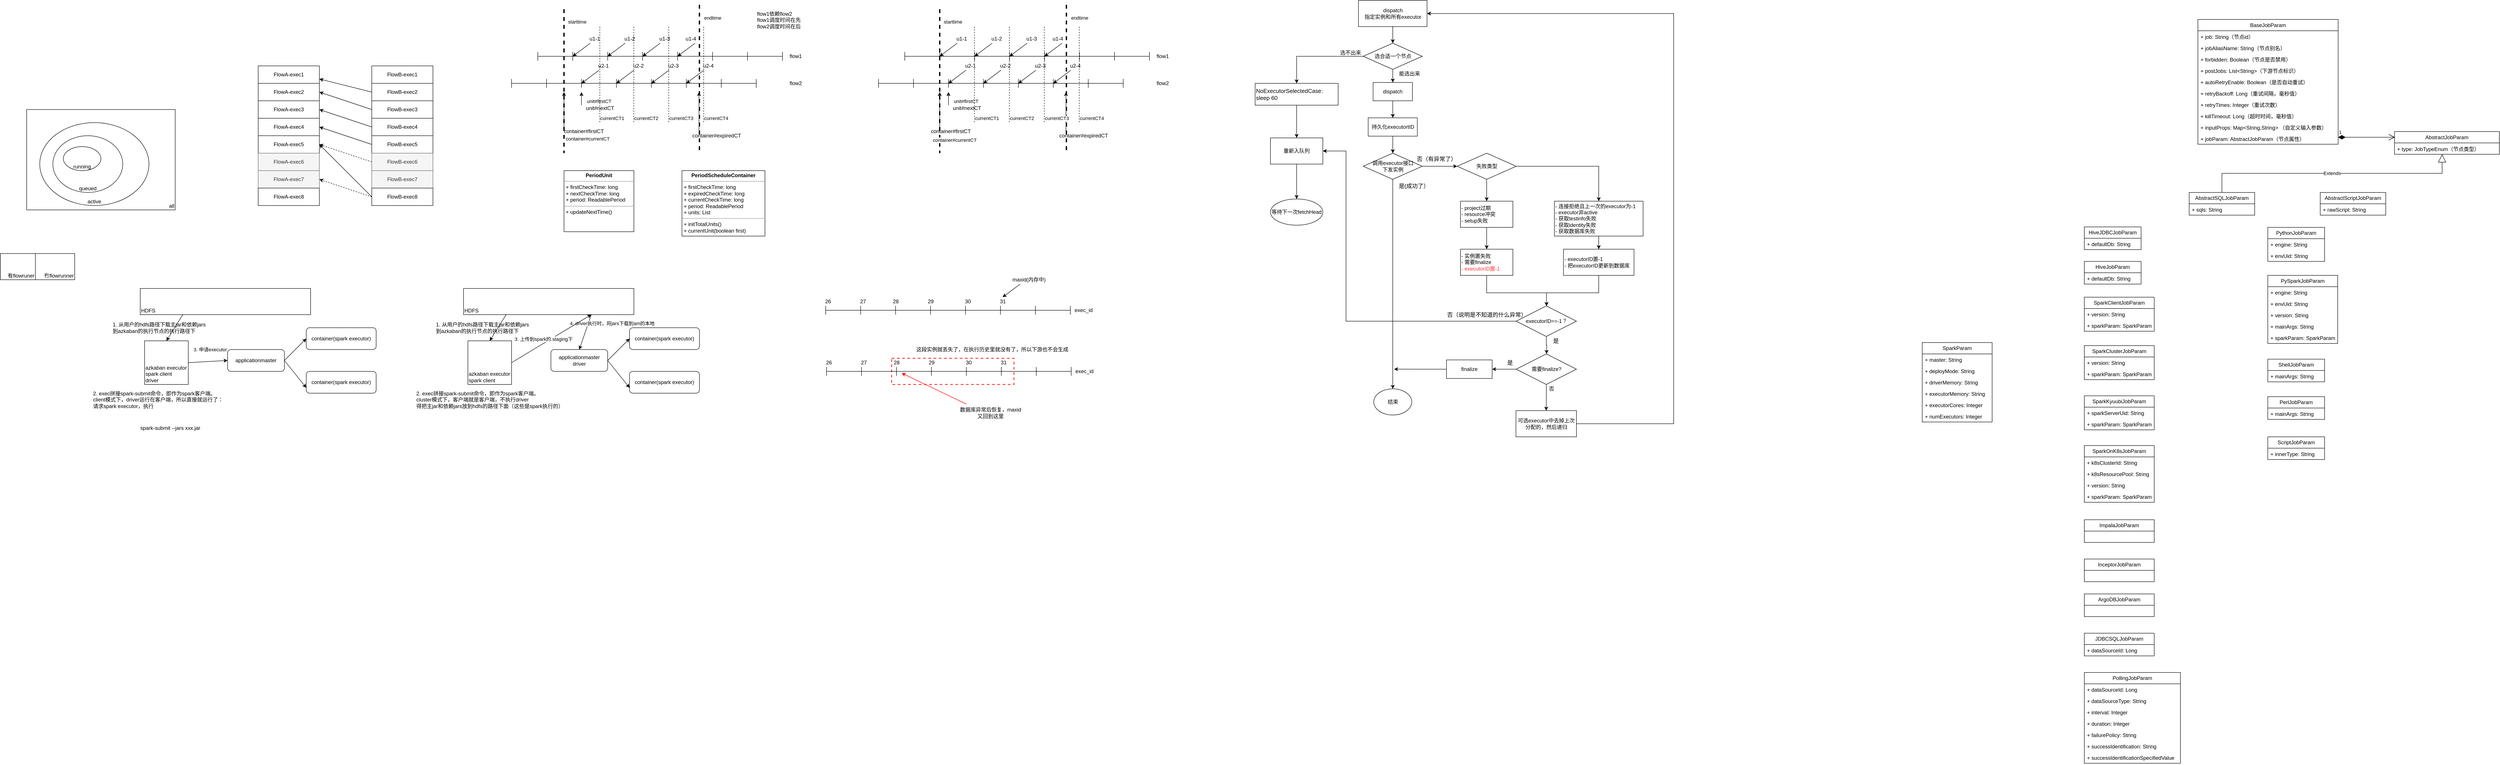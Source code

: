 <mxfile version="24.5.1" type="github">
  <diagram id="aQnRRkF6ognPnJ4j7R5l" name="第 1 页">
    <mxGraphModel dx="1195" dy="622" grid="1" gridSize="10" guides="1" tooltips="1" connect="1" arrows="1" fold="1" page="1" pageScale="1" pageWidth="827" pageHeight="1169" math="0" shadow="0">
      <root>
        <mxCell id="0" />
        <mxCell id="1" parent="0" />
        <mxCell id="nKnP3qgLfvbEVHJZbEmV-66" value="" style="rounded=0;whiteSpace=wrap;html=1;dashed=1;strokeColor=#FF3333;strokeWidth=2;" parent="1" vertex="1">
          <mxGeometry x="2190" y="860" width="280" height="60" as="geometry" />
        </mxCell>
        <mxCell id="pk9T2rpyoznw9BTv7xYc-8" value="all" style="rounded=0;whiteSpace=wrap;html=1;verticalAlign=bottom;align=right;" parent="1" vertex="1">
          <mxGeometry x="210" y="290" width="340" height="230" as="geometry" />
        </mxCell>
        <mxCell id="pk9T2rpyoznw9BTv7xYc-9" value="active" style="ellipse;whiteSpace=wrap;html=1;verticalAlign=bottom;" parent="1" vertex="1">
          <mxGeometry x="240" y="320" width="250" height="190" as="geometry" />
        </mxCell>
        <mxCell id="pk9T2rpyoznw9BTv7xYc-10" value="queued" style="ellipse;whiteSpace=wrap;html=1;verticalAlign=bottom;" parent="1" vertex="1">
          <mxGeometry x="270" y="350" width="160" height="130" as="geometry" />
        </mxCell>
        <mxCell id="pk9T2rpyoznw9BTv7xYc-11" value="running" style="ellipse;whiteSpace=wrap;html=1;verticalAlign=bottom;" parent="1" vertex="1">
          <mxGeometry x="294" y="375" width="86" height="55" as="geometry" />
        </mxCell>
        <mxCell id="pk9T2rpyoznw9BTv7xYc-12" value="有flowruner" style="rounded=0;whiteSpace=wrap;html=1;align=right;verticalAlign=bottom;" parent="1" vertex="1">
          <mxGeometry x="150" y="620" width="80" height="60" as="geometry" />
        </mxCell>
        <mxCell id="pk9T2rpyoznw9BTv7xYc-13" value="冇flowrunner" style="rounded=0;whiteSpace=wrap;html=1;align=right;verticalAlign=bottom;" parent="1" vertex="1">
          <mxGeometry x="230" y="620" width="90" height="60" as="geometry" />
        </mxCell>
        <mxCell id="e2mZM0DdO9kEQqsVOAgc-1" value="FlowA-exec1" style="rounded=0;whiteSpace=wrap;html=1;" parent="1" vertex="1">
          <mxGeometry x="740" y="190" width="140" height="40" as="geometry" />
        </mxCell>
        <mxCell id="e2mZM0DdO9kEQqsVOAgc-6" value="&lt;span&gt;FlowA-exec2&lt;/span&gt;" style="rounded=0;whiteSpace=wrap;html=1;" parent="1" vertex="1">
          <mxGeometry x="740" y="230" width="140" height="40" as="geometry" />
        </mxCell>
        <mxCell id="e2mZM0DdO9kEQqsVOAgc-7" value="&lt;span&gt;FlowA-exec3&lt;/span&gt;" style="rounded=0;whiteSpace=wrap;html=1;" parent="1" vertex="1">
          <mxGeometry x="740" y="270" width="140" height="40" as="geometry" />
        </mxCell>
        <mxCell id="e2mZM0DdO9kEQqsVOAgc-8" value="&lt;span&gt;FlowA-exec4&lt;/span&gt;" style="rounded=0;whiteSpace=wrap;html=1;" parent="1" vertex="1">
          <mxGeometry x="740" y="310" width="140" height="40" as="geometry" />
        </mxCell>
        <mxCell id="e2mZM0DdO9kEQqsVOAgc-9" value="&lt;span&gt;FlowA-exec5&lt;/span&gt;" style="rounded=0;whiteSpace=wrap;html=1;" parent="1" vertex="1">
          <mxGeometry x="740" y="350" width="140" height="40" as="geometry" />
        </mxCell>
        <mxCell id="e2mZM0DdO9kEQqsVOAgc-10" value="&lt;span&gt;FlowA-exec6&lt;/span&gt;" style="rounded=0;whiteSpace=wrap;html=1;fillColor=#f5f5f5;strokeColor=#666666;fontColor=#333333;" parent="1" vertex="1">
          <mxGeometry x="740" y="390" width="140" height="40" as="geometry" />
        </mxCell>
        <mxCell id="e2mZM0DdO9kEQqsVOAgc-11" value="&lt;span&gt;FlowA-exec7&lt;/span&gt;" style="rounded=0;whiteSpace=wrap;html=1;fillColor=#f5f5f5;strokeColor=#666666;fontColor=#333333;" parent="1" vertex="1">
          <mxGeometry x="740" y="430" width="140" height="40" as="geometry" />
        </mxCell>
        <mxCell id="e2mZM0DdO9kEQqsVOAgc-12" value="&lt;span&gt;FlowA-exec8&lt;/span&gt;" style="rounded=0;whiteSpace=wrap;html=1;" parent="1" vertex="1">
          <mxGeometry x="740" y="470" width="140" height="40" as="geometry" />
        </mxCell>
        <mxCell id="e2mZM0DdO9kEQqsVOAgc-13" value="FlowB-exec1" style="rounded=0;whiteSpace=wrap;html=1;" parent="1" vertex="1">
          <mxGeometry x="1000" y="190" width="140" height="40" as="geometry" />
        </mxCell>
        <mxCell id="e2mZM0DdO9kEQqsVOAgc-21" style="rounded=0;orthogonalLoop=1;jettySize=auto;html=1;exitX=0;exitY=0.5;exitDx=0;exitDy=0;entryX=1;entryY=0.75;entryDx=0;entryDy=0;" parent="1" source="e2mZM0DdO9kEQqsVOAgc-14" target="e2mZM0DdO9kEQqsVOAgc-1" edge="1">
          <mxGeometry relative="1" as="geometry" />
        </mxCell>
        <mxCell id="e2mZM0DdO9kEQqsVOAgc-14" value="&lt;span&gt;FlowB-exec2&lt;/span&gt;" style="rounded=0;whiteSpace=wrap;html=1;" parent="1" vertex="1">
          <mxGeometry x="1000" y="230" width="140" height="40" as="geometry" />
        </mxCell>
        <mxCell id="e2mZM0DdO9kEQqsVOAgc-22" style="edgeStyle=none;rounded=0;orthogonalLoop=1;jettySize=auto;html=1;exitX=0;exitY=0.5;exitDx=0;exitDy=0;entryX=1;entryY=0.5;entryDx=0;entryDy=0;" parent="1" source="e2mZM0DdO9kEQqsVOAgc-15" target="e2mZM0DdO9kEQqsVOAgc-6" edge="1">
          <mxGeometry relative="1" as="geometry" />
        </mxCell>
        <mxCell id="e2mZM0DdO9kEQqsVOAgc-15" value="&lt;span&gt;FlowB-exec3&lt;/span&gt;" style="rounded=0;whiteSpace=wrap;html=1;" parent="1" vertex="1">
          <mxGeometry x="1000" y="270" width="140" height="40" as="geometry" />
        </mxCell>
        <mxCell id="e2mZM0DdO9kEQqsVOAgc-23" style="edgeStyle=none;rounded=0;orthogonalLoop=1;jettySize=auto;html=1;exitX=0;exitY=0.5;exitDx=0;exitDy=0;entryX=1;entryY=0.5;entryDx=0;entryDy=0;" parent="1" source="e2mZM0DdO9kEQqsVOAgc-16" target="e2mZM0DdO9kEQqsVOAgc-7" edge="1">
          <mxGeometry relative="1" as="geometry" />
        </mxCell>
        <mxCell id="e2mZM0DdO9kEQqsVOAgc-16" value="&lt;span&gt;FlowB-exec4&lt;/span&gt;" style="rounded=0;whiteSpace=wrap;html=1;" parent="1" vertex="1">
          <mxGeometry x="1000" y="310" width="140" height="40" as="geometry" />
        </mxCell>
        <mxCell id="e2mZM0DdO9kEQqsVOAgc-24" style="edgeStyle=none;rounded=0;orthogonalLoop=1;jettySize=auto;html=1;exitX=0;exitY=0.5;exitDx=0;exitDy=0;entryX=1;entryY=0.5;entryDx=0;entryDy=0;" parent="1" source="e2mZM0DdO9kEQqsVOAgc-17" target="e2mZM0DdO9kEQqsVOAgc-8" edge="1">
          <mxGeometry relative="1" as="geometry" />
        </mxCell>
        <mxCell id="e2mZM0DdO9kEQqsVOAgc-17" value="&lt;span&gt;FlowB-exec5&lt;/span&gt;" style="rounded=0;whiteSpace=wrap;html=1;" parent="1" vertex="1">
          <mxGeometry x="1000" y="350" width="140" height="40" as="geometry" />
        </mxCell>
        <mxCell id="e2mZM0DdO9kEQqsVOAgc-25" style="edgeStyle=none;rounded=0;orthogonalLoop=1;jettySize=auto;html=1;exitX=0;exitY=0.5;exitDx=0;exitDy=0;entryX=1;entryY=0.5;entryDx=0;entryDy=0;dashed=1;" parent="1" source="e2mZM0DdO9kEQqsVOAgc-18" target="e2mZM0DdO9kEQqsVOAgc-9" edge="1">
          <mxGeometry relative="1" as="geometry" />
        </mxCell>
        <mxCell id="e2mZM0DdO9kEQqsVOAgc-18" value="&lt;span&gt;FlowB-exec6&lt;/span&gt;" style="rounded=0;whiteSpace=wrap;html=1;fillColor=#f5f5f5;strokeColor=#666666;fontColor=#333333;shadow=0;" parent="1" vertex="1">
          <mxGeometry x="1000" y="390" width="140" height="40" as="geometry" />
        </mxCell>
        <mxCell id="e2mZM0DdO9kEQqsVOAgc-19" value="&lt;span&gt;FlowB-exec7&lt;/span&gt;" style="rounded=0;whiteSpace=wrap;html=1;fillColor=#f5f5f5;strokeColor=#666666;fontColor=#333333;" parent="1" vertex="1">
          <mxGeometry x="1000" y="430" width="140" height="40" as="geometry" />
        </mxCell>
        <mxCell id="e2mZM0DdO9kEQqsVOAgc-26" style="edgeStyle=none;rounded=0;orthogonalLoop=1;jettySize=auto;html=1;exitX=0;exitY=0.5;exitDx=0;exitDy=0;entryX=1;entryY=0.5;entryDx=0;entryDy=0;dashed=1;" parent="1" source="e2mZM0DdO9kEQqsVOAgc-20" target="e2mZM0DdO9kEQqsVOAgc-11" edge="1">
          <mxGeometry relative="1" as="geometry" />
        </mxCell>
        <mxCell id="e2mZM0DdO9kEQqsVOAgc-27" style="edgeStyle=none;rounded=0;orthogonalLoop=1;jettySize=auto;html=1;exitX=0;exitY=0.5;exitDx=0;exitDy=0;entryX=1;entryY=0.5;entryDx=0;entryDy=0;" parent="1" source="e2mZM0DdO9kEQqsVOAgc-20" target="e2mZM0DdO9kEQqsVOAgc-9" edge="1">
          <mxGeometry relative="1" as="geometry" />
        </mxCell>
        <mxCell id="e2mZM0DdO9kEQqsVOAgc-20" value="&lt;span&gt;FlowB-exec8&lt;/span&gt;" style="rounded=0;whiteSpace=wrap;html=1;" parent="1" vertex="1">
          <mxGeometry x="1000" y="470" width="140" height="40" as="geometry" />
        </mxCell>
        <mxCell id="pfVYuSR0jJSsjKPyAvSp-11" value="&lt;p style=&quot;margin: 0px ; margin-top: 4px ; text-align: center&quot;&gt;&lt;b&gt;PeriodScheduleContainer&lt;/b&gt;&lt;br&gt;&lt;/p&gt;&lt;hr size=&quot;1&quot;&gt;&lt;p style=&quot;margin: 0px ; margin-left: 4px&quot;&gt;+ firstCheckTime: long&lt;/p&gt;&lt;p style=&quot;margin: 0px ; margin-left: 4px&quot;&gt;+ expiredCheckTime: long&lt;/p&gt;&lt;p style=&quot;margin: 0px ; margin-left: 4px&quot;&gt;+ currentCheckTime: long&lt;/p&gt;&lt;p style=&quot;margin: 0px ; margin-left: 4px&quot;&gt;+ period: ReadablePeriod&lt;/p&gt;&lt;p style=&quot;margin: 0px ; margin-left: 4px&quot;&gt;+ units: List&lt;/p&gt;&lt;hr size=&quot;1&quot;&gt;&lt;p style=&quot;margin: 0px ; margin-left: 4px&quot;&gt;+ initTotalUnits()&lt;/p&gt;&lt;p style=&quot;margin: 0px ; margin-left: 4px&quot;&gt;+ currentUnit(boolean first)&lt;/p&gt;" style="verticalAlign=top;align=left;overflow=fill;fontSize=12;fontFamily=Helvetica;html=1;" parent="1" vertex="1">
          <mxGeometry x="1710" y="430" width="190" height="150" as="geometry" />
        </mxCell>
        <mxCell id="pfVYuSR0jJSsjKPyAvSp-12" value="&lt;p style=&quot;margin: 0px ; margin-top: 4px ; text-align: center&quot;&gt;&lt;b&gt;PeriodUnit&lt;/b&gt;&lt;/p&gt;&lt;hr size=&quot;1&quot;&gt;&lt;p style=&quot;margin: 0px ; margin-left: 4px&quot;&gt;+ firstCheckTime: long&lt;/p&gt;&lt;p style=&quot;margin: 0px ; margin-left: 4px&quot;&gt;+ nextCheckTime: long&lt;/p&gt;&lt;p style=&quot;margin: 0px ; margin-left: 4px&quot;&gt;+ period: ReadablePeriod&lt;/p&gt;&lt;hr size=&quot;1&quot;&gt;&lt;p style=&quot;margin: 0px ; margin-left: 4px&quot;&gt;+ updateNextTime()&lt;/p&gt;" style="verticalAlign=top;align=left;overflow=fill;fontSize=12;fontFamily=Helvetica;html=1;" parent="1" vertex="1">
          <mxGeometry x="1440" y="430" width="160" height="140" as="geometry" />
        </mxCell>
        <mxCell id="pfVYuSR0jJSsjKPyAvSp-16" value="" style="shape=crossbar;whiteSpace=wrap;html=1;rounded=1;verticalAlign=bottom;" parent="1" vertex="1">
          <mxGeometry x="1320" y="220" width="80" height="20" as="geometry" />
        </mxCell>
        <mxCell id="pfVYuSR0jJSsjKPyAvSp-18" value="" style="shape=crossbar;whiteSpace=wrap;html=1;rounded=1;verticalAlign=bottom;" parent="1" vertex="1">
          <mxGeometry x="1400" y="220" width="80" height="20" as="geometry" />
        </mxCell>
        <mxCell id="pfVYuSR0jJSsjKPyAvSp-19" value="" style="shape=crossbar;whiteSpace=wrap;html=1;rounded=1;verticalAlign=bottom;" parent="1" vertex="1">
          <mxGeometry x="1480" y="220" width="80" height="20" as="geometry" />
        </mxCell>
        <mxCell id="pfVYuSR0jJSsjKPyAvSp-20" value="" style="shape=crossbar;whiteSpace=wrap;html=1;rounded=1;verticalAlign=bottom;" parent="1" vertex="1">
          <mxGeometry x="1560" y="220" width="80" height="20" as="geometry" />
        </mxCell>
        <mxCell id="pfVYuSR0jJSsjKPyAvSp-21" value="" style="shape=crossbar;whiteSpace=wrap;html=1;rounded=1;verticalAlign=bottom;" parent="1" vertex="1">
          <mxGeometry x="1640" y="220" width="80" height="20" as="geometry" />
        </mxCell>
        <mxCell id="pfVYuSR0jJSsjKPyAvSp-22" value="" style="shape=crossbar;whiteSpace=wrap;html=1;rounded=1;verticalAlign=bottom;" parent="1" vertex="1">
          <mxGeometry x="1720" y="220" width="80" height="20" as="geometry" />
        </mxCell>
        <mxCell id="pfVYuSR0jJSsjKPyAvSp-23" value="" style="shape=crossbar;whiteSpace=wrap;html=1;rounded=1;verticalAlign=bottom;" parent="1" vertex="1">
          <mxGeometry x="1800" y="220" width="80" height="20" as="geometry" />
        </mxCell>
        <mxCell id="pfVYuSR0jJSsjKPyAvSp-25" value="" style="endArrow=none;html=1;dashed=1;endFill=0;strokeWidth=3;" parent="1" edge="1">
          <mxGeometry width="50" height="50" relative="1" as="geometry">
            <mxPoint x="1440" y="60" as="sourcePoint" />
            <mxPoint x="1440" y="390" as="targetPoint" />
          </mxGeometry>
        </mxCell>
        <mxCell id="pfVYuSR0jJSsjKPyAvSp-26" value="starttime" style="edgeLabel;html=1;align=center;verticalAlign=middle;resizable=0;points=[];" parent="pfVYuSR0jJSsjKPyAvSp-25" vertex="1" connectable="0">
          <mxGeometry x="-0.796" relative="1" as="geometry">
            <mxPoint x="30" y="-5" as="offset" />
          </mxGeometry>
        </mxCell>
        <mxCell id="pfVYuSR0jJSsjKPyAvSp-27" value="" style="endArrow=none;html=1;dashed=1;endFill=0;strokeWidth=3;" parent="1" edge="1">
          <mxGeometry width="50" height="50" relative="1" as="geometry">
            <mxPoint x="1750" y="50" as="sourcePoint" />
            <mxPoint x="1750" y="390" as="targetPoint" />
          </mxGeometry>
        </mxCell>
        <mxCell id="pfVYuSR0jJSsjKPyAvSp-28" value="endtime" style="edgeLabel;html=1;align=center;verticalAlign=middle;resizable=0;points=[];" parent="pfVYuSR0jJSsjKPyAvSp-27" vertex="1" connectable="0">
          <mxGeometry x="-0.796" relative="1" as="geometry">
            <mxPoint x="30" y="-5" as="offset" />
          </mxGeometry>
        </mxCell>
        <mxCell id="pfVYuSR0jJSsjKPyAvSp-29" value="" style="endArrow=classic;html=1;" parent="1" edge="1">
          <mxGeometry width="50" height="50" relative="1" as="geometry">
            <mxPoint x="1440" y="330" as="sourcePoint" />
            <mxPoint x="1440" y="250" as="targetPoint" />
          </mxGeometry>
        </mxCell>
        <mxCell id="pfVYuSR0jJSsjKPyAvSp-30" value="container#currentCT" style="edgeLabel;html=1;align=center;verticalAlign=middle;resizable=0;points=[];" parent="pfVYuSR0jJSsjKPyAvSp-29" vertex="1" connectable="0">
          <mxGeometry x="-0.755" relative="1" as="geometry">
            <mxPoint x="54" y="37" as="offset" />
          </mxGeometry>
        </mxCell>
        <mxCell id="pfVYuSR0jJSsjKPyAvSp-31" value="container#firstCT" style="text;html=1;align=center;verticalAlign=middle;resizable=0;points=[];autosize=1;strokeColor=none;fillColor=none;" parent="1" vertex="1">
          <mxGeometry x="1430" y="330" width="110" height="20" as="geometry" />
        </mxCell>
        <mxCell id="pfVYuSR0jJSsjKPyAvSp-32" value="" style="endArrow=classic;html=1;" parent="1" edge="1">
          <mxGeometry width="50" height="50" relative="1" as="geometry">
            <mxPoint x="1749" y="340" as="sourcePoint" />
            <mxPoint x="1749" y="250" as="targetPoint" />
          </mxGeometry>
        </mxCell>
        <mxCell id="pfVYuSR0jJSsjKPyAvSp-33" value="&lt;span style=&quot;font-size: 12px;&quot;&gt;container#expiredCT&lt;/span&gt;" style="edgeLabel;html=1;align=center;verticalAlign=middle;resizable=0;points=[];labelBackgroundColor=none;" parent="pfVYuSR0jJSsjKPyAvSp-32" vertex="1" connectable="0">
          <mxGeometry x="-0.755" relative="1" as="geometry">
            <mxPoint x="40" y="21" as="offset" />
          </mxGeometry>
        </mxCell>
        <mxCell id="pfVYuSR0jJSsjKPyAvSp-34" value="" style="endArrow=classic;html=1;" parent="1" edge="1">
          <mxGeometry width="50" height="50" relative="1" as="geometry">
            <mxPoint x="1480" y="280" as="sourcePoint" />
            <mxPoint x="1480" y="250" as="targetPoint" />
          </mxGeometry>
        </mxCell>
        <mxCell id="pfVYuSR0jJSsjKPyAvSp-35" value="unit#firstCT" style="edgeLabel;html=1;align=center;verticalAlign=middle;resizable=0;points=[];" parent="pfVYuSR0jJSsjKPyAvSp-34" vertex="1" connectable="0">
          <mxGeometry x="-0.381" y="-2" relative="1" as="geometry">
            <mxPoint x="38" as="offset" />
          </mxGeometry>
        </mxCell>
        <mxCell id="pfVYuSR0jJSsjKPyAvSp-36" value="unit#nextCT" style="text;html=1;align=center;verticalAlign=middle;resizable=0;points=[];autosize=1;strokeColor=none;fillColor=none;" parent="1" vertex="1">
          <mxGeometry x="1482" y="277" width="80" height="20" as="geometry" />
        </mxCell>
        <mxCell id="pfVYuSR0jJSsjKPyAvSp-37" value="" style="shape=crossbar;whiteSpace=wrap;html=1;rounded=1;verticalAlign=bottom;" parent="1" vertex="1">
          <mxGeometry x="1380" y="158" width="80" height="20" as="geometry" />
        </mxCell>
        <mxCell id="pfVYuSR0jJSsjKPyAvSp-38" value="" style="shape=crossbar;whiteSpace=wrap;html=1;rounded=1;verticalAlign=bottom;" parent="1" vertex="1">
          <mxGeometry x="1460" y="158" width="80" height="20" as="geometry" />
        </mxCell>
        <mxCell id="pfVYuSR0jJSsjKPyAvSp-39" value="" style="shape=crossbar;whiteSpace=wrap;html=1;rounded=1;verticalAlign=bottom;" parent="1" vertex="1">
          <mxGeometry x="1540" y="158" width="80" height="20" as="geometry" />
        </mxCell>
        <mxCell id="pfVYuSR0jJSsjKPyAvSp-40" value="" style="shape=crossbar;whiteSpace=wrap;html=1;rounded=1;verticalAlign=bottom;" parent="1" vertex="1">
          <mxGeometry x="1620" y="158" width="80" height="20" as="geometry" />
        </mxCell>
        <mxCell id="pfVYuSR0jJSsjKPyAvSp-41" value="" style="shape=crossbar;whiteSpace=wrap;html=1;rounded=1;verticalAlign=bottom;" parent="1" vertex="1">
          <mxGeometry x="1700" y="158" width="80" height="20" as="geometry" />
        </mxCell>
        <mxCell id="pfVYuSR0jJSsjKPyAvSp-42" value="" style="shape=crossbar;whiteSpace=wrap;html=1;rounded=1;verticalAlign=bottom;" parent="1" vertex="1">
          <mxGeometry x="1780" y="158" width="80" height="20" as="geometry" />
        </mxCell>
        <mxCell id="pfVYuSR0jJSsjKPyAvSp-43" value="" style="shape=crossbar;whiteSpace=wrap;html=1;rounded=1;verticalAlign=bottom;" parent="1" vertex="1">
          <mxGeometry x="1860" y="158" width="80" height="20" as="geometry" />
        </mxCell>
        <mxCell id="pfVYuSR0jJSsjKPyAvSp-44" value="flow1" style="text;html=1;align=center;verticalAlign=middle;resizable=0;points=[];autosize=1;strokeColor=none;fillColor=none;" parent="1" vertex="1">
          <mxGeometry x="1950" y="158" width="40" height="20" as="geometry" />
        </mxCell>
        <mxCell id="pfVYuSR0jJSsjKPyAvSp-45" value="flow2" style="text;html=1;align=center;verticalAlign=middle;resizable=0;points=[];autosize=1;strokeColor=none;fillColor=none;" parent="1" vertex="1">
          <mxGeometry x="1950" y="220" width="40" height="20" as="geometry" />
        </mxCell>
        <mxCell id="pfVYuSR0jJSsjKPyAvSp-46" value="" style="endArrow=classic;html=1;entryX=0;entryY=0.5;entryDx=0;entryDy=0;entryPerimeter=0;" parent="1" target="pfVYuSR0jJSsjKPyAvSp-38" edge="1">
          <mxGeometry width="50" height="50" relative="1" as="geometry">
            <mxPoint x="1500" y="138" as="sourcePoint" />
            <mxPoint x="1550" y="88" as="targetPoint" />
          </mxGeometry>
        </mxCell>
        <mxCell id="pfVYuSR0jJSsjKPyAvSp-47" value="u1-1" style="text;html=1;align=center;verticalAlign=middle;resizable=0;points=[];autosize=1;strokeColor=none;fillColor=none;" parent="1" vertex="1">
          <mxGeometry x="1490" y="118" width="40" height="20" as="geometry" />
        </mxCell>
        <mxCell id="pfVYuSR0jJSsjKPyAvSp-48" value="" style="endArrow=classic;html=1;entryX=0;entryY=0.5;entryDx=0;entryDy=0;entryPerimeter=0;" parent="1" target="pfVYuSR0jJSsjKPyAvSp-39" edge="1">
          <mxGeometry width="50" height="50" relative="1" as="geometry">
            <mxPoint x="1580" y="138" as="sourcePoint" />
            <mxPoint x="1470" y="178" as="targetPoint" />
          </mxGeometry>
        </mxCell>
        <mxCell id="pfVYuSR0jJSsjKPyAvSp-49" value="u1-2" style="text;html=1;align=center;verticalAlign=middle;resizable=0;points=[];autosize=1;strokeColor=none;fillColor=none;" parent="1" vertex="1">
          <mxGeometry x="1570" y="118" width="40" height="20" as="geometry" />
        </mxCell>
        <mxCell id="pfVYuSR0jJSsjKPyAvSp-53" value="" style="endArrow=classic;html=1;entryX=0;entryY=0.5;entryDx=0;entryDy=0;entryPerimeter=0;" parent="1" edge="1">
          <mxGeometry width="50" height="50" relative="1" as="geometry">
            <mxPoint x="1660" y="138" as="sourcePoint" />
            <mxPoint x="1620" y="168" as="targetPoint" />
          </mxGeometry>
        </mxCell>
        <mxCell id="pfVYuSR0jJSsjKPyAvSp-54" value="u1-3" style="text;html=1;align=center;verticalAlign=middle;resizable=0;points=[];autosize=1;strokeColor=none;fillColor=none;" parent="1" vertex="1">
          <mxGeometry x="1650" y="118" width="40" height="20" as="geometry" />
        </mxCell>
        <mxCell id="pfVYuSR0jJSsjKPyAvSp-55" value="" style="endArrow=classic;html=1;entryX=0;entryY=0.5;entryDx=0;entryDy=0;entryPerimeter=0;" parent="1" edge="1">
          <mxGeometry width="50" height="50" relative="1" as="geometry">
            <mxPoint x="1740" y="138" as="sourcePoint" />
            <mxPoint x="1700" y="168" as="targetPoint" />
          </mxGeometry>
        </mxCell>
        <mxCell id="pfVYuSR0jJSsjKPyAvSp-56" value="u1-4" style="text;html=1;align=center;verticalAlign=middle;resizable=0;points=[];autosize=1;strokeColor=none;fillColor=none;" parent="1" vertex="1">
          <mxGeometry x="1710" y="118" width="40" height="20" as="geometry" />
        </mxCell>
        <mxCell id="pfVYuSR0jJSsjKPyAvSp-57" value="" style="endArrow=classic;html=1;entryX=0;entryY=0.5;entryDx=0;entryDy=0;entryPerimeter=0;" parent="1" edge="1">
          <mxGeometry width="50" height="50" relative="1" as="geometry">
            <mxPoint x="1520" y="200" as="sourcePoint" />
            <mxPoint x="1480" y="230" as="targetPoint" />
          </mxGeometry>
        </mxCell>
        <mxCell id="pfVYuSR0jJSsjKPyAvSp-58" value="u2-1" style="text;html=1;align=center;verticalAlign=middle;resizable=0;points=[];autosize=1;strokeColor=none;fillColor=none;" parent="1" vertex="1">
          <mxGeometry x="1510" y="180" width="40" height="20" as="geometry" />
        </mxCell>
        <mxCell id="pfVYuSR0jJSsjKPyAvSp-59" value="" style="endArrow=classic;html=1;entryX=0;entryY=0.5;entryDx=0;entryDy=0;entryPerimeter=0;" parent="1" edge="1">
          <mxGeometry width="50" height="50" relative="1" as="geometry">
            <mxPoint x="1600" y="200" as="sourcePoint" />
            <mxPoint x="1560" y="230" as="targetPoint" />
          </mxGeometry>
        </mxCell>
        <mxCell id="pfVYuSR0jJSsjKPyAvSp-60" value="u2-2" style="text;html=1;align=center;verticalAlign=middle;resizable=0;points=[];autosize=1;strokeColor=none;fillColor=none;" parent="1" vertex="1">
          <mxGeometry x="1590" y="180" width="40" height="20" as="geometry" />
        </mxCell>
        <mxCell id="pfVYuSR0jJSsjKPyAvSp-61" value="" style="endArrow=classic;html=1;entryX=0;entryY=0.5;entryDx=0;entryDy=0;entryPerimeter=0;" parent="1" edge="1">
          <mxGeometry width="50" height="50" relative="1" as="geometry">
            <mxPoint x="1680" y="200" as="sourcePoint" />
            <mxPoint x="1640" y="230" as="targetPoint" />
          </mxGeometry>
        </mxCell>
        <mxCell id="pfVYuSR0jJSsjKPyAvSp-62" value="u2-3" style="text;html=1;align=center;verticalAlign=middle;resizable=0;points=[];autosize=1;strokeColor=none;fillColor=none;" parent="1" vertex="1">
          <mxGeometry x="1670" y="180" width="40" height="20" as="geometry" />
        </mxCell>
        <mxCell id="pfVYuSR0jJSsjKPyAvSp-63" value="" style="endArrow=classic;html=1;entryX=0;entryY=0.5;entryDx=0;entryDy=0;entryPerimeter=0;" parent="1" edge="1">
          <mxGeometry width="50" height="50" relative="1" as="geometry">
            <mxPoint x="1760" y="200" as="sourcePoint" />
            <mxPoint x="1720" y="230" as="targetPoint" />
          </mxGeometry>
        </mxCell>
        <mxCell id="pfVYuSR0jJSsjKPyAvSp-64" value="u2-4" style="text;html=1;align=center;verticalAlign=middle;resizable=0;points=[];autosize=1;strokeColor=none;fillColor=none;" parent="1" vertex="1">
          <mxGeometry x="1750" y="180" width="40" height="20" as="geometry" />
        </mxCell>
        <mxCell id="pfVYuSR0jJSsjKPyAvSp-65" value="flow1依赖flow2&lt;br&gt;flow1调度时间在先&lt;br&gt;flow2调度时间在后" style="text;html=1;align=left;verticalAlign=middle;resizable=0;points=[];autosize=1;strokeColor=none;fillColor=none;" parent="1" vertex="1">
          <mxGeometry x="1880" y="60" width="120" height="50" as="geometry" />
        </mxCell>
        <mxCell id="pfVYuSR0jJSsjKPyAvSp-66" value="" style="endArrow=none;html=1;dashed=1;endFill=0;strokeWidth=1;" parent="1" edge="1">
          <mxGeometry width="50" height="50" relative="1" as="geometry">
            <mxPoint x="1522" y="100" as="sourcePoint" />
            <mxPoint x="1522" y="320" as="targetPoint" />
          </mxGeometry>
        </mxCell>
        <mxCell id="pfVYuSR0jJSsjKPyAvSp-67" value="currentCT1" style="edgeLabel;html=1;align=center;verticalAlign=middle;resizable=0;points=[];" parent="pfVYuSR0jJSsjKPyAvSp-66" vertex="1" connectable="0">
          <mxGeometry x="-0.796" relative="1" as="geometry">
            <mxPoint x="28" y="187" as="offset" />
          </mxGeometry>
        </mxCell>
        <mxCell id="pfVYuSR0jJSsjKPyAvSp-68" value="" style="endArrow=none;html=1;dashed=1;endFill=0;strokeWidth=1;" parent="1" edge="1">
          <mxGeometry width="50" height="50" relative="1" as="geometry">
            <mxPoint x="1599.71" y="100" as="sourcePoint" />
            <mxPoint x="1599.71" y="320" as="targetPoint" />
          </mxGeometry>
        </mxCell>
        <mxCell id="pfVYuSR0jJSsjKPyAvSp-69" value="currentCT2" style="edgeLabel;html=1;align=center;verticalAlign=middle;resizable=0;points=[];" parent="pfVYuSR0jJSsjKPyAvSp-68" vertex="1" connectable="0">
          <mxGeometry x="-0.796" relative="1" as="geometry">
            <mxPoint x="28" y="187" as="offset" />
          </mxGeometry>
        </mxCell>
        <mxCell id="pfVYuSR0jJSsjKPyAvSp-70" value="" style="endArrow=none;html=1;dashed=1;endFill=0;strokeWidth=1;" parent="1" edge="1">
          <mxGeometry width="50" height="50" relative="1" as="geometry">
            <mxPoint x="1679.71" y="100" as="sourcePoint" />
            <mxPoint x="1679.71" y="320" as="targetPoint" />
          </mxGeometry>
        </mxCell>
        <mxCell id="pfVYuSR0jJSsjKPyAvSp-71" value="currentCT3" style="edgeLabel;html=1;align=center;verticalAlign=middle;resizable=0;points=[];" parent="pfVYuSR0jJSsjKPyAvSp-70" vertex="1" connectable="0">
          <mxGeometry x="-0.796" relative="1" as="geometry">
            <mxPoint x="28" y="187" as="offset" />
          </mxGeometry>
        </mxCell>
        <mxCell id="pfVYuSR0jJSsjKPyAvSp-72" value="" style="endArrow=none;html=1;dashed=1;endFill=0;strokeWidth=1;" parent="1" edge="1">
          <mxGeometry width="50" height="50" relative="1" as="geometry">
            <mxPoint x="1759.71" y="100" as="sourcePoint" />
            <mxPoint x="1759.71" y="320" as="targetPoint" />
          </mxGeometry>
        </mxCell>
        <mxCell id="pfVYuSR0jJSsjKPyAvSp-73" value="currentCT4" style="edgeLabel;html=1;align=center;verticalAlign=middle;resizable=0;points=[];" parent="pfVYuSR0jJSsjKPyAvSp-72" vertex="1" connectable="0">
          <mxGeometry x="-0.796" relative="1" as="geometry">
            <mxPoint x="28" y="187" as="offset" />
          </mxGeometry>
        </mxCell>
        <mxCell id="pfVYuSR0jJSsjKPyAvSp-74" value="" style="shape=crossbar;whiteSpace=wrap;html=1;rounded=1;verticalAlign=bottom;" parent="1" vertex="1">
          <mxGeometry x="2160" y="220" width="80" height="20" as="geometry" />
        </mxCell>
        <mxCell id="pfVYuSR0jJSsjKPyAvSp-75" value="" style="shape=crossbar;whiteSpace=wrap;html=1;rounded=1;verticalAlign=bottom;" parent="1" vertex="1">
          <mxGeometry x="2240" y="220" width="80" height="20" as="geometry" />
        </mxCell>
        <mxCell id="pfVYuSR0jJSsjKPyAvSp-76" value="" style="shape=crossbar;whiteSpace=wrap;html=1;rounded=1;verticalAlign=bottom;" parent="1" vertex="1">
          <mxGeometry x="2320" y="220" width="80" height="20" as="geometry" />
        </mxCell>
        <mxCell id="pfVYuSR0jJSsjKPyAvSp-77" value="" style="shape=crossbar;whiteSpace=wrap;html=1;rounded=1;verticalAlign=bottom;" parent="1" vertex="1">
          <mxGeometry x="2400" y="220" width="80" height="20" as="geometry" />
        </mxCell>
        <mxCell id="pfVYuSR0jJSsjKPyAvSp-78" value="" style="shape=crossbar;whiteSpace=wrap;html=1;rounded=1;verticalAlign=bottom;" parent="1" vertex="1">
          <mxGeometry x="2480" y="220" width="80" height="20" as="geometry" />
        </mxCell>
        <mxCell id="pfVYuSR0jJSsjKPyAvSp-79" value="" style="shape=crossbar;whiteSpace=wrap;html=1;rounded=1;verticalAlign=bottom;" parent="1" vertex="1">
          <mxGeometry x="2560" y="220" width="80" height="20" as="geometry" />
        </mxCell>
        <mxCell id="pfVYuSR0jJSsjKPyAvSp-80" value="" style="shape=crossbar;whiteSpace=wrap;html=1;rounded=1;verticalAlign=bottom;" parent="1" vertex="1">
          <mxGeometry x="2640" y="220" width="80" height="20" as="geometry" />
        </mxCell>
        <mxCell id="pfVYuSR0jJSsjKPyAvSp-81" value="" style="endArrow=none;html=1;dashed=1;endFill=0;strokeWidth=3;" parent="1" edge="1">
          <mxGeometry width="50" height="50" relative="1" as="geometry">
            <mxPoint x="2300" y="60" as="sourcePoint" />
            <mxPoint x="2300" y="390" as="targetPoint" />
          </mxGeometry>
        </mxCell>
        <mxCell id="pfVYuSR0jJSsjKPyAvSp-82" value="starttime" style="edgeLabel;html=1;align=center;verticalAlign=middle;resizable=0;points=[];" parent="pfVYuSR0jJSsjKPyAvSp-81" vertex="1" connectable="0">
          <mxGeometry x="-0.796" relative="1" as="geometry">
            <mxPoint x="30" y="-5" as="offset" />
          </mxGeometry>
        </mxCell>
        <mxCell id="pfVYuSR0jJSsjKPyAvSp-83" value="" style="endArrow=none;html=1;dashed=1;endFill=0;strokeWidth=3;" parent="1" edge="1">
          <mxGeometry width="50" height="50" relative="1" as="geometry">
            <mxPoint x="2590" y="50" as="sourcePoint" />
            <mxPoint x="2590" y="390" as="targetPoint" />
          </mxGeometry>
        </mxCell>
        <mxCell id="pfVYuSR0jJSsjKPyAvSp-84" value="endtime" style="edgeLabel;html=1;align=center;verticalAlign=middle;resizable=0;points=[];" parent="pfVYuSR0jJSsjKPyAvSp-83" vertex="1" connectable="0">
          <mxGeometry x="-0.796" relative="1" as="geometry">
            <mxPoint x="30" y="-5" as="offset" />
          </mxGeometry>
        </mxCell>
        <mxCell id="pfVYuSR0jJSsjKPyAvSp-85" value="" style="endArrow=classic;html=1;" parent="1" edge="1">
          <mxGeometry width="50" height="50" relative="1" as="geometry">
            <mxPoint x="2300" y="330" as="sourcePoint" />
            <mxPoint x="2300" y="250" as="targetPoint" />
          </mxGeometry>
        </mxCell>
        <mxCell id="pfVYuSR0jJSsjKPyAvSp-86" value="container#currentCT" style="edgeLabel;html=1;align=center;verticalAlign=middle;resizable=0;points=[];" parent="pfVYuSR0jJSsjKPyAvSp-85" vertex="1" connectable="0">
          <mxGeometry x="-0.755" relative="1" as="geometry">
            <mxPoint x="34" y="40" as="offset" />
          </mxGeometry>
        </mxCell>
        <mxCell id="pfVYuSR0jJSsjKPyAvSp-87" value="container#firstCT" style="text;html=1;align=center;verticalAlign=middle;resizable=0;points=[];autosize=1;strokeColor=none;fillColor=none;" parent="1" vertex="1">
          <mxGeometry x="2270" y="330" width="110" height="20" as="geometry" />
        </mxCell>
        <mxCell id="pfVYuSR0jJSsjKPyAvSp-88" value="" style="endArrow=classic;html=1;" parent="1" edge="1">
          <mxGeometry width="50" height="50" relative="1" as="geometry">
            <mxPoint x="2589" y="340" as="sourcePoint" />
            <mxPoint x="2589" y="250" as="targetPoint" />
          </mxGeometry>
        </mxCell>
        <mxCell id="pfVYuSR0jJSsjKPyAvSp-89" value="&lt;span style=&quot;font-size: 12px;&quot;&gt;container#expiredCT&lt;/span&gt;" style="edgeLabel;html=1;align=center;verticalAlign=middle;resizable=0;points=[];labelBackgroundColor=none;" parent="pfVYuSR0jJSsjKPyAvSp-88" vertex="1" connectable="0">
          <mxGeometry x="-0.755" relative="1" as="geometry">
            <mxPoint x="40" y="21" as="offset" />
          </mxGeometry>
        </mxCell>
        <mxCell id="pfVYuSR0jJSsjKPyAvSp-90" value="" style="endArrow=classic;html=1;" parent="1" edge="1">
          <mxGeometry width="50" height="50" relative="1" as="geometry">
            <mxPoint x="2320" y="280" as="sourcePoint" />
            <mxPoint x="2320" y="250" as="targetPoint" />
          </mxGeometry>
        </mxCell>
        <mxCell id="pfVYuSR0jJSsjKPyAvSp-91" value="unit#firstCT" style="edgeLabel;html=1;align=center;verticalAlign=middle;resizable=0;points=[];" parent="pfVYuSR0jJSsjKPyAvSp-90" vertex="1" connectable="0">
          <mxGeometry x="-0.381" y="-2" relative="1" as="geometry">
            <mxPoint x="38" as="offset" />
          </mxGeometry>
        </mxCell>
        <mxCell id="pfVYuSR0jJSsjKPyAvSp-92" value="unit#nextCT" style="text;html=1;align=center;verticalAlign=middle;resizable=0;points=[];autosize=1;strokeColor=none;fillColor=none;" parent="1" vertex="1">
          <mxGeometry x="2322" y="277" width="80" height="20" as="geometry" />
        </mxCell>
        <mxCell id="pfVYuSR0jJSsjKPyAvSp-93" value="" style="shape=crossbar;whiteSpace=wrap;html=1;rounded=1;verticalAlign=bottom;" parent="1" vertex="1">
          <mxGeometry x="2220" y="158" width="80" height="20" as="geometry" />
        </mxCell>
        <mxCell id="pfVYuSR0jJSsjKPyAvSp-94" value="" style="shape=crossbar;whiteSpace=wrap;html=1;rounded=1;verticalAlign=bottom;" parent="1" vertex="1">
          <mxGeometry x="2300" y="158" width="80" height="20" as="geometry" />
        </mxCell>
        <mxCell id="pfVYuSR0jJSsjKPyAvSp-95" value="" style="shape=crossbar;whiteSpace=wrap;html=1;rounded=1;verticalAlign=bottom;" parent="1" vertex="1">
          <mxGeometry x="2380" y="158" width="80" height="20" as="geometry" />
        </mxCell>
        <mxCell id="pfVYuSR0jJSsjKPyAvSp-96" value="" style="shape=crossbar;whiteSpace=wrap;html=1;rounded=1;verticalAlign=bottom;" parent="1" vertex="1">
          <mxGeometry x="2460" y="158" width="80" height="20" as="geometry" />
        </mxCell>
        <mxCell id="pfVYuSR0jJSsjKPyAvSp-97" value="" style="shape=crossbar;whiteSpace=wrap;html=1;rounded=1;verticalAlign=bottom;" parent="1" vertex="1">
          <mxGeometry x="2540" y="158" width="80" height="20" as="geometry" />
        </mxCell>
        <mxCell id="pfVYuSR0jJSsjKPyAvSp-98" value="" style="shape=crossbar;whiteSpace=wrap;html=1;rounded=1;verticalAlign=bottom;" parent="1" vertex="1">
          <mxGeometry x="2620" y="158" width="80" height="20" as="geometry" />
        </mxCell>
        <mxCell id="pfVYuSR0jJSsjKPyAvSp-99" value="" style="shape=crossbar;whiteSpace=wrap;html=1;rounded=1;verticalAlign=bottom;" parent="1" vertex="1">
          <mxGeometry x="2700" y="158" width="80" height="20" as="geometry" />
        </mxCell>
        <mxCell id="pfVYuSR0jJSsjKPyAvSp-100" value="flow1" style="text;html=1;align=center;verticalAlign=middle;resizable=0;points=[];autosize=1;strokeColor=none;fillColor=none;" parent="1" vertex="1">
          <mxGeometry x="2790" y="158" width="40" height="20" as="geometry" />
        </mxCell>
        <mxCell id="pfVYuSR0jJSsjKPyAvSp-101" value="flow2" style="text;html=1;align=center;verticalAlign=middle;resizable=0;points=[];autosize=1;strokeColor=none;fillColor=none;" parent="1" vertex="1">
          <mxGeometry x="2790" y="220" width="40" height="20" as="geometry" />
        </mxCell>
        <mxCell id="pfVYuSR0jJSsjKPyAvSp-102" value="" style="endArrow=classic;html=1;entryX=0;entryY=0.5;entryDx=0;entryDy=0;entryPerimeter=0;" parent="1" target="pfVYuSR0jJSsjKPyAvSp-94" edge="1">
          <mxGeometry width="50" height="50" relative="1" as="geometry">
            <mxPoint x="2340" y="138" as="sourcePoint" />
            <mxPoint x="2390" y="88" as="targetPoint" />
          </mxGeometry>
        </mxCell>
        <mxCell id="pfVYuSR0jJSsjKPyAvSp-103" value="u1-1" style="text;html=1;align=center;verticalAlign=middle;resizable=0;points=[];autosize=1;strokeColor=none;fillColor=none;" parent="1" vertex="1">
          <mxGeometry x="2330" y="118" width="40" height="20" as="geometry" />
        </mxCell>
        <mxCell id="pfVYuSR0jJSsjKPyAvSp-104" value="" style="endArrow=classic;html=1;entryX=0;entryY=0.5;entryDx=0;entryDy=0;entryPerimeter=0;" parent="1" target="pfVYuSR0jJSsjKPyAvSp-95" edge="1">
          <mxGeometry width="50" height="50" relative="1" as="geometry">
            <mxPoint x="2420" y="138" as="sourcePoint" />
            <mxPoint x="2310" y="178" as="targetPoint" />
          </mxGeometry>
        </mxCell>
        <mxCell id="pfVYuSR0jJSsjKPyAvSp-105" value="u1-2" style="text;html=1;align=center;verticalAlign=middle;resizable=0;points=[];autosize=1;strokeColor=none;fillColor=none;" parent="1" vertex="1">
          <mxGeometry x="2410" y="118" width="40" height="20" as="geometry" />
        </mxCell>
        <mxCell id="pfVYuSR0jJSsjKPyAvSp-106" value="" style="endArrow=classic;html=1;entryX=0;entryY=0.5;entryDx=0;entryDy=0;entryPerimeter=0;" parent="1" edge="1">
          <mxGeometry width="50" height="50" relative="1" as="geometry">
            <mxPoint x="2500" y="138" as="sourcePoint" />
            <mxPoint x="2460" y="168" as="targetPoint" />
          </mxGeometry>
        </mxCell>
        <mxCell id="pfVYuSR0jJSsjKPyAvSp-107" value="u1-3" style="text;html=1;align=center;verticalAlign=middle;resizable=0;points=[];autosize=1;strokeColor=none;fillColor=none;" parent="1" vertex="1">
          <mxGeometry x="2490" y="118" width="40" height="20" as="geometry" />
        </mxCell>
        <mxCell id="pfVYuSR0jJSsjKPyAvSp-108" value="" style="endArrow=classic;html=1;entryX=0;entryY=0.5;entryDx=0;entryDy=0;entryPerimeter=0;" parent="1" edge="1">
          <mxGeometry width="50" height="50" relative="1" as="geometry">
            <mxPoint x="2580" y="138" as="sourcePoint" />
            <mxPoint x="2540" y="168" as="targetPoint" />
          </mxGeometry>
        </mxCell>
        <mxCell id="pfVYuSR0jJSsjKPyAvSp-109" value="u1-4" style="text;html=1;align=center;verticalAlign=middle;resizable=0;points=[];autosize=1;strokeColor=none;fillColor=none;" parent="1" vertex="1">
          <mxGeometry x="2550" y="118" width="40" height="20" as="geometry" />
        </mxCell>
        <mxCell id="pfVYuSR0jJSsjKPyAvSp-110" value="" style="endArrow=classic;html=1;entryX=0;entryY=0.5;entryDx=0;entryDy=0;entryPerimeter=0;" parent="1" edge="1">
          <mxGeometry width="50" height="50" relative="1" as="geometry">
            <mxPoint x="2360" y="200" as="sourcePoint" />
            <mxPoint x="2320" y="230" as="targetPoint" />
          </mxGeometry>
        </mxCell>
        <mxCell id="pfVYuSR0jJSsjKPyAvSp-111" value="u2-1" style="text;html=1;align=center;verticalAlign=middle;resizable=0;points=[];autosize=1;strokeColor=none;fillColor=none;" parent="1" vertex="1">
          <mxGeometry x="2350" y="180" width="40" height="20" as="geometry" />
        </mxCell>
        <mxCell id="pfVYuSR0jJSsjKPyAvSp-112" value="" style="endArrow=classic;html=1;entryX=0;entryY=0.5;entryDx=0;entryDy=0;entryPerimeter=0;" parent="1" edge="1">
          <mxGeometry width="50" height="50" relative="1" as="geometry">
            <mxPoint x="2440" y="200" as="sourcePoint" />
            <mxPoint x="2400" y="230" as="targetPoint" />
          </mxGeometry>
        </mxCell>
        <mxCell id="pfVYuSR0jJSsjKPyAvSp-113" value="u2-2" style="text;html=1;align=center;verticalAlign=middle;resizable=0;points=[];autosize=1;strokeColor=none;fillColor=none;" parent="1" vertex="1">
          <mxGeometry x="2430" y="180" width="40" height="20" as="geometry" />
        </mxCell>
        <mxCell id="pfVYuSR0jJSsjKPyAvSp-114" value="" style="endArrow=classic;html=1;entryX=0;entryY=0.5;entryDx=0;entryDy=0;entryPerimeter=0;" parent="1" edge="1">
          <mxGeometry width="50" height="50" relative="1" as="geometry">
            <mxPoint x="2520" y="200" as="sourcePoint" />
            <mxPoint x="2480" y="230" as="targetPoint" />
          </mxGeometry>
        </mxCell>
        <mxCell id="pfVYuSR0jJSsjKPyAvSp-115" value="u2-3" style="text;html=1;align=center;verticalAlign=middle;resizable=0;points=[];autosize=1;strokeColor=none;fillColor=none;" parent="1" vertex="1">
          <mxGeometry x="2510" y="180" width="40" height="20" as="geometry" />
        </mxCell>
        <mxCell id="pfVYuSR0jJSsjKPyAvSp-116" value="" style="endArrow=classic;html=1;entryX=0;entryY=0.5;entryDx=0;entryDy=0;entryPerimeter=0;" parent="1" edge="1">
          <mxGeometry width="50" height="50" relative="1" as="geometry">
            <mxPoint x="2600" y="200" as="sourcePoint" />
            <mxPoint x="2560" y="230" as="targetPoint" />
          </mxGeometry>
        </mxCell>
        <mxCell id="pfVYuSR0jJSsjKPyAvSp-117" value="u2-4" style="text;html=1;align=center;verticalAlign=middle;resizable=0;points=[];autosize=1;strokeColor=none;fillColor=none;" parent="1" vertex="1">
          <mxGeometry x="2590" y="180" width="40" height="20" as="geometry" />
        </mxCell>
        <mxCell id="pfVYuSR0jJSsjKPyAvSp-119" value="" style="endArrow=none;html=1;dashed=1;endFill=0;strokeWidth=1;" parent="1" edge="1">
          <mxGeometry width="50" height="50" relative="1" as="geometry">
            <mxPoint x="2379.43" y="100" as="sourcePoint" />
            <mxPoint x="2379.43" y="320" as="targetPoint" />
          </mxGeometry>
        </mxCell>
        <mxCell id="pfVYuSR0jJSsjKPyAvSp-120" value="currentCT1" style="edgeLabel;html=1;align=center;verticalAlign=middle;resizable=0;points=[];" parent="pfVYuSR0jJSsjKPyAvSp-119" vertex="1" connectable="0">
          <mxGeometry x="-0.796" relative="1" as="geometry">
            <mxPoint x="28" y="187" as="offset" />
          </mxGeometry>
        </mxCell>
        <mxCell id="pfVYuSR0jJSsjKPyAvSp-121" value="" style="endArrow=none;html=1;dashed=1;endFill=0;strokeWidth=1;" parent="1" edge="1">
          <mxGeometry width="50" height="50" relative="1" as="geometry">
            <mxPoint x="2459.43" y="100" as="sourcePoint" />
            <mxPoint x="2459.43" y="320" as="targetPoint" />
          </mxGeometry>
        </mxCell>
        <mxCell id="pfVYuSR0jJSsjKPyAvSp-122" value="currentCT2" style="edgeLabel;html=1;align=center;verticalAlign=middle;resizable=0;points=[];" parent="pfVYuSR0jJSsjKPyAvSp-121" vertex="1" connectable="0">
          <mxGeometry x="-0.796" relative="1" as="geometry">
            <mxPoint x="28" y="187" as="offset" />
          </mxGeometry>
        </mxCell>
        <mxCell id="pfVYuSR0jJSsjKPyAvSp-123" value="" style="endArrow=none;html=1;dashed=1;endFill=0;strokeWidth=1;" parent="1" edge="1">
          <mxGeometry width="50" height="50" relative="1" as="geometry">
            <mxPoint x="2539.43" y="100" as="sourcePoint" />
            <mxPoint x="2539.43" y="320" as="targetPoint" />
          </mxGeometry>
        </mxCell>
        <mxCell id="pfVYuSR0jJSsjKPyAvSp-124" value="currentCT3" style="edgeLabel;html=1;align=center;verticalAlign=middle;resizable=0;points=[];" parent="pfVYuSR0jJSsjKPyAvSp-123" vertex="1" connectable="0">
          <mxGeometry x="-0.796" relative="1" as="geometry">
            <mxPoint x="28" y="187" as="offset" />
          </mxGeometry>
        </mxCell>
        <mxCell id="pfVYuSR0jJSsjKPyAvSp-125" value="" style="endArrow=none;html=1;dashed=1;endFill=0;strokeWidth=1;" parent="1" edge="1">
          <mxGeometry width="50" height="50" relative="1" as="geometry">
            <mxPoint x="2619.43" y="100" as="sourcePoint" />
            <mxPoint x="2619.43" y="320" as="targetPoint" />
          </mxGeometry>
        </mxCell>
        <mxCell id="pfVYuSR0jJSsjKPyAvSp-126" value="currentCT4" style="edgeLabel;html=1;align=center;verticalAlign=middle;resizable=0;points=[];" parent="pfVYuSR0jJSsjKPyAvSp-125" vertex="1" connectable="0">
          <mxGeometry x="-0.796" relative="1" as="geometry">
            <mxPoint x="28" y="187" as="offset" />
          </mxGeometry>
        </mxCell>
        <mxCell id="HcQ_okLv9Eqt01bAgNpB-1" style="rounded=0;orthogonalLoop=1;jettySize=auto;html=1;exitX=0.25;exitY=1;exitDx=0;exitDy=0;entryX=0.5;entryY=0;entryDx=0;entryDy=0;" parent="1" source="HcQ_okLv9Eqt01bAgNpB-2" target="HcQ_okLv9Eqt01bAgNpB-5" edge="1">
          <mxGeometry relative="1" as="geometry" />
        </mxCell>
        <mxCell id="HcQ_okLv9Eqt01bAgNpB-2" value="HDFS" style="rounded=0;whiteSpace=wrap;html=1;align=left;verticalAlign=bottom;" parent="1" vertex="1">
          <mxGeometry x="470" y="700" width="390" height="60" as="geometry" />
        </mxCell>
        <mxCell id="HcQ_okLv9Eqt01bAgNpB-3" style="edgeStyle=none;rounded=0;orthogonalLoop=1;jettySize=auto;html=1;exitX=1;exitY=0.5;exitDx=0;exitDy=0;entryX=0;entryY=0.5;entryDx=0;entryDy=0;" parent="1" source="HcQ_okLv9Eqt01bAgNpB-5" target="HcQ_okLv9Eqt01bAgNpB-8" edge="1">
          <mxGeometry relative="1" as="geometry" />
        </mxCell>
        <mxCell id="HcQ_okLv9Eqt01bAgNpB-4" value="3. 申请executor" style="edgeLabel;html=1;align=center;verticalAlign=middle;resizable=0;points=[];" parent="HcQ_okLv9Eqt01bAgNpB-3" vertex="1" connectable="0">
          <mxGeometry x="-0.561" y="-4" relative="1" as="geometry">
            <mxPoint x="30" y="-33" as="offset" />
          </mxGeometry>
        </mxCell>
        <mxCell id="HcQ_okLv9Eqt01bAgNpB-5" value="azkaban executor&lt;br&gt;spark client&lt;br&gt;driver" style="whiteSpace=wrap;html=1;aspect=fixed;align=left;verticalAlign=bottom;" parent="1" vertex="1">
          <mxGeometry x="480" y="820" width="100" height="100" as="geometry" />
        </mxCell>
        <mxCell id="HcQ_okLv9Eqt01bAgNpB-6" style="edgeStyle=none;rounded=0;orthogonalLoop=1;jettySize=auto;html=1;exitX=1;exitY=0.5;exitDx=0;exitDy=0;entryX=0;entryY=0.5;entryDx=0;entryDy=0;" parent="1" source="HcQ_okLv9Eqt01bAgNpB-8" target="HcQ_okLv9Eqt01bAgNpB-11" edge="1">
          <mxGeometry relative="1" as="geometry" />
        </mxCell>
        <mxCell id="HcQ_okLv9Eqt01bAgNpB-7" style="edgeStyle=none;rounded=0;orthogonalLoop=1;jettySize=auto;html=1;entryX=0;entryY=0.75;entryDx=0;entryDy=0;exitX=1;exitY=0.5;exitDx=0;exitDy=0;" parent="1" source="HcQ_okLv9Eqt01bAgNpB-8" target="HcQ_okLv9Eqt01bAgNpB-12" edge="1">
          <mxGeometry relative="1" as="geometry" />
        </mxCell>
        <mxCell id="HcQ_okLv9Eqt01bAgNpB-8" value="applicationmaster" style="rounded=1;whiteSpace=wrap;html=1;" parent="1" vertex="1">
          <mxGeometry x="670" y="840" width="130" height="50" as="geometry" />
        </mxCell>
        <mxCell id="HcQ_okLv9Eqt01bAgNpB-9" value="1. 从用户的hdfs路径下载主jar和依赖jars&lt;br&gt;到azkaban的执行节点的执行路径下" style="text;html=1;align=left;verticalAlign=middle;resizable=0;points=[];autosize=1;strokeColor=none;fillColor=none;" parent="1" vertex="1">
          <mxGeometry x="405" y="775" width="230" height="30" as="geometry" />
        </mxCell>
        <mxCell id="HcQ_okLv9Eqt01bAgNpB-10" value="2. exec拼接spark-submit命令，即作为spark客户端。&lt;br&gt;client模式下，driver运行在客户端，所以直接就运行了：&lt;br&gt;请求spark executor，执行" style="text;html=1;align=left;verticalAlign=middle;resizable=0;points=[];autosize=1;strokeColor=none;fillColor=none;" parent="1" vertex="1">
          <mxGeometry x="360" y="930" width="310" height="50" as="geometry" />
        </mxCell>
        <mxCell id="HcQ_okLv9Eqt01bAgNpB-11" value="container(spark executor)" style="rounded=1;whiteSpace=wrap;html=1;" parent="1" vertex="1">
          <mxGeometry x="850" y="790" width="160" height="50" as="geometry" />
        </mxCell>
        <mxCell id="HcQ_okLv9Eqt01bAgNpB-12" value="container(spark executor)" style="rounded=1;whiteSpace=wrap;html=1;" parent="1" vertex="1">
          <mxGeometry x="850" y="890" width="160" height="50" as="geometry" />
        </mxCell>
        <mxCell id="HcQ_okLv9Eqt01bAgNpB-13" style="rounded=0;orthogonalLoop=1;jettySize=auto;html=1;exitX=0.25;exitY=1;exitDx=0;exitDy=0;entryX=0.5;entryY=0;entryDx=0;entryDy=0;" parent="1" source="HcQ_okLv9Eqt01bAgNpB-16" target="HcQ_okLv9Eqt01bAgNpB-19" edge="1">
          <mxGeometry relative="1" as="geometry" />
        </mxCell>
        <mxCell id="HcQ_okLv9Eqt01bAgNpB-14" style="edgeStyle=none;rounded=0;orthogonalLoop=1;jettySize=auto;html=1;exitX=0.75;exitY=1;exitDx=0;exitDy=0;entryX=0.5;entryY=0;entryDx=0;entryDy=0;" parent="1" source="HcQ_okLv9Eqt01bAgNpB-16" target="HcQ_okLv9Eqt01bAgNpB-22" edge="1">
          <mxGeometry relative="1" as="geometry" />
        </mxCell>
        <mxCell id="HcQ_okLv9Eqt01bAgNpB-15" value="4. driver执行时，将jars下载到am的本地" style="edgeLabel;html=1;align=center;verticalAlign=middle;resizable=0;points=[];" parent="HcQ_okLv9Eqt01bAgNpB-14" vertex="1" connectable="0">
          <mxGeometry x="-0.309" y="1" relative="1" as="geometry">
            <mxPoint x="56" y="-8" as="offset" />
          </mxGeometry>
        </mxCell>
        <mxCell id="HcQ_okLv9Eqt01bAgNpB-16" value="HDFS" style="rounded=0;whiteSpace=wrap;html=1;align=left;verticalAlign=bottom;" parent="1" vertex="1">
          <mxGeometry x="1210" y="700" width="390" height="60" as="geometry" />
        </mxCell>
        <mxCell id="HcQ_okLv9Eqt01bAgNpB-17" style="edgeStyle=none;rounded=0;orthogonalLoop=1;jettySize=auto;html=1;exitX=1;exitY=0.5;exitDx=0;exitDy=0;entryX=0.75;entryY=1;entryDx=0;entryDy=0;" parent="1" source="HcQ_okLv9Eqt01bAgNpB-19" target="HcQ_okLv9Eqt01bAgNpB-16" edge="1">
          <mxGeometry relative="1" as="geometry" />
        </mxCell>
        <mxCell id="HcQ_okLv9Eqt01bAgNpB-18" value="3. 上传到spark的.staging下" style="edgeLabel;html=1;align=center;verticalAlign=middle;resizable=0;points=[];" parent="HcQ_okLv9Eqt01bAgNpB-17" vertex="1" connectable="0">
          <mxGeometry x="-0.561" y="-4" relative="1" as="geometry">
            <mxPoint x="30" y="-33" as="offset" />
          </mxGeometry>
        </mxCell>
        <mxCell id="HcQ_okLv9Eqt01bAgNpB-19" value="azkaban executor&lt;br&gt;spark client" style="whiteSpace=wrap;html=1;aspect=fixed;align=left;verticalAlign=bottom;" parent="1" vertex="1">
          <mxGeometry x="1220" y="820" width="100" height="100" as="geometry" />
        </mxCell>
        <mxCell id="HcQ_okLv9Eqt01bAgNpB-20" style="edgeStyle=none;rounded=0;orthogonalLoop=1;jettySize=auto;html=1;exitX=1;exitY=0.5;exitDx=0;exitDy=0;entryX=0;entryY=0.5;entryDx=0;entryDy=0;" parent="1" source="HcQ_okLv9Eqt01bAgNpB-22" target="HcQ_okLv9Eqt01bAgNpB-25" edge="1">
          <mxGeometry relative="1" as="geometry" />
        </mxCell>
        <mxCell id="HcQ_okLv9Eqt01bAgNpB-21" style="edgeStyle=none;rounded=0;orthogonalLoop=1;jettySize=auto;html=1;entryX=0;entryY=0.75;entryDx=0;entryDy=0;exitX=1;exitY=0.5;exitDx=0;exitDy=0;" parent="1" source="HcQ_okLv9Eqt01bAgNpB-22" target="HcQ_okLv9Eqt01bAgNpB-26" edge="1">
          <mxGeometry relative="1" as="geometry" />
        </mxCell>
        <mxCell id="HcQ_okLv9Eqt01bAgNpB-22" value="applicationmaster&lt;br&gt;driver" style="rounded=1;whiteSpace=wrap;html=1;" parent="1" vertex="1">
          <mxGeometry x="1410" y="840" width="130" height="50" as="geometry" />
        </mxCell>
        <mxCell id="HcQ_okLv9Eqt01bAgNpB-23" value="1. 从用户的hdfs路径下载主jar和依赖jars&lt;br&gt;到azkaban的执行节点的执行路径下" style="text;html=1;align=left;verticalAlign=middle;resizable=0;points=[];autosize=1;strokeColor=none;fillColor=none;" parent="1" vertex="1">
          <mxGeometry x="1145" y="775" width="230" height="30" as="geometry" />
        </mxCell>
        <mxCell id="HcQ_okLv9Eqt01bAgNpB-24" value="2. exec拼接spark-submit命令，即作为spark客户端。&lt;br&gt;cluster模式下，客户端就是客户端，不执行driver&lt;br&gt;得把主jar和依赖jars放到hdfs的路径下面（这些是spark执行的）" style="text;html=1;align=left;verticalAlign=middle;resizable=0;points=[];autosize=1;strokeColor=none;fillColor=none;" parent="1" vertex="1">
          <mxGeometry x="1100" y="930" width="350" height="50" as="geometry" />
        </mxCell>
        <mxCell id="HcQ_okLv9Eqt01bAgNpB-25" value="container(spark executor)" style="rounded=1;whiteSpace=wrap;html=1;" parent="1" vertex="1">
          <mxGeometry x="1590" y="790" width="160" height="50" as="geometry" />
        </mxCell>
        <mxCell id="HcQ_okLv9Eqt01bAgNpB-26" value="container(spark executor)" style="rounded=1;whiteSpace=wrap;html=1;" parent="1" vertex="1">
          <mxGeometry x="1590" y="890" width="160" height="50" as="geometry" />
        </mxCell>
        <mxCell id="HcQ_okLv9Eqt01bAgNpB-27" value="spark-submit --jars xxx.jar&amp;nbsp;" style="text;html=1;align=center;verticalAlign=middle;resizable=0;points=[];autosize=1;strokeColor=none;fillColor=none;" parent="1" vertex="1">
          <mxGeometry x="460" y="1010" width="160" height="20" as="geometry" />
        </mxCell>
        <mxCell id="nKnP3qgLfvbEVHJZbEmV-1" value="" style="shape=crossbar;whiteSpace=wrap;html=1;rounded=1;verticalAlign=bottom;" parent="1" vertex="1">
          <mxGeometry x="2039" y="740" width="80" height="20" as="geometry" />
        </mxCell>
        <mxCell id="nKnP3qgLfvbEVHJZbEmV-2" value="" style="shape=crossbar;whiteSpace=wrap;html=1;rounded=1;verticalAlign=bottom;" parent="1" vertex="1">
          <mxGeometry x="2119" y="740" width="80" height="20" as="geometry" />
        </mxCell>
        <mxCell id="nKnP3qgLfvbEVHJZbEmV-3" value="" style="shape=crossbar;whiteSpace=wrap;html=1;rounded=1;verticalAlign=bottom;" parent="1" vertex="1">
          <mxGeometry x="2199" y="740" width="80" height="20" as="geometry" />
        </mxCell>
        <mxCell id="nKnP3qgLfvbEVHJZbEmV-4" value="" style="shape=crossbar;whiteSpace=wrap;html=1;rounded=1;verticalAlign=bottom;" parent="1" vertex="1">
          <mxGeometry x="2279" y="740" width="80" height="20" as="geometry" />
        </mxCell>
        <mxCell id="nKnP3qgLfvbEVHJZbEmV-5" value="" style="shape=crossbar;whiteSpace=wrap;html=1;rounded=1;verticalAlign=bottom;" parent="1" vertex="1">
          <mxGeometry x="2359" y="740" width="80" height="20" as="geometry" />
        </mxCell>
        <mxCell id="nKnP3qgLfvbEVHJZbEmV-6" value="" style="shape=crossbar;whiteSpace=wrap;html=1;rounded=1;verticalAlign=bottom;" parent="1" vertex="1">
          <mxGeometry x="2439" y="740" width="80" height="20" as="geometry" />
        </mxCell>
        <mxCell id="nKnP3qgLfvbEVHJZbEmV-7" value="" style="shape=crossbar;whiteSpace=wrap;html=1;rounded=1;verticalAlign=bottom;" parent="1" vertex="1">
          <mxGeometry x="2519" y="740" width="80" height="20" as="geometry" />
        </mxCell>
        <mxCell id="nKnP3qgLfvbEVHJZbEmV-8" value="exec_id" style="text;html=1;align=center;verticalAlign=middle;resizable=0;points=[];autosize=1;strokeColor=none;fillColor=none;" parent="1" vertex="1">
          <mxGeometry x="2599" y="740" width="60" height="20" as="geometry" />
        </mxCell>
        <mxCell id="nKnP3qgLfvbEVHJZbEmV-17" value="26" style="text;html=1;align=center;verticalAlign=middle;resizable=0;points=[];autosize=1;strokeColor=none;fillColor=none;" parent="1" vertex="1">
          <mxGeometry x="2029" y="720" width="30" height="20" as="geometry" />
        </mxCell>
        <mxCell id="nKnP3qgLfvbEVHJZbEmV-18" value="27" style="text;html=1;align=center;verticalAlign=middle;resizable=0;points=[];autosize=1;strokeColor=none;fillColor=none;" parent="1" vertex="1">
          <mxGeometry x="2109" y="720" width="30" height="20" as="geometry" />
        </mxCell>
        <mxCell id="nKnP3qgLfvbEVHJZbEmV-19" value="28" style="text;html=1;align=center;verticalAlign=middle;resizable=0;points=[];autosize=1;strokeColor=none;fillColor=none;" parent="1" vertex="1">
          <mxGeometry x="2184" y="720" width="30" height="20" as="geometry" />
        </mxCell>
        <mxCell id="nKnP3qgLfvbEVHJZbEmV-21" value="29" style="text;html=1;align=center;verticalAlign=middle;resizable=0;points=[];autosize=1;strokeColor=none;fillColor=none;" parent="1" vertex="1">
          <mxGeometry x="2264" y="720" width="30" height="20" as="geometry" />
        </mxCell>
        <mxCell id="nKnP3qgLfvbEVHJZbEmV-23" value="30" style="text;html=1;align=center;verticalAlign=middle;resizable=0;points=[];autosize=1;strokeColor=none;fillColor=none;" parent="1" vertex="1">
          <mxGeometry x="2349" y="720" width="30" height="20" as="geometry" />
        </mxCell>
        <mxCell id="nKnP3qgLfvbEVHJZbEmV-24" value="31" style="text;html=1;align=center;verticalAlign=middle;resizable=0;points=[];autosize=1;strokeColor=none;fillColor=none;" parent="1" vertex="1">
          <mxGeometry x="2429" y="720" width="30" height="20" as="geometry" />
        </mxCell>
        <mxCell id="nKnP3qgLfvbEVHJZbEmV-25" value="" style="endArrow=classic;html=1;entryX=0;entryY=0.5;entryDx=0;entryDy=0;entryPerimeter=0;" parent="1" edge="1">
          <mxGeometry width="50" height="50" relative="1" as="geometry">
            <mxPoint x="2484" y="690" as="sourcePoint" />
            <mxPoint x="2444" y="720" as="targetPoint" />
          </mxGeometry>
        </mxCell>
        <mxCell id="nKnP3qgLfvbEVHJZbEmV-26" value="maxid(内存中)" style="text;html=1;align=center;verticalAlign=middle;resizable=0;points=[];autosize=1;strokeColor=none;fillColor=none;" parent="1" vertex="1">
          <mxGeometry x="2459" y="670" width="90" height="20" as="geometry" />
        </mxCell>
        <mxCell id="nKnP3qgLfvbEVHJZbEmV-48" value="" style="shape=crossbar;whiteSpace=wrap;html=1;rounded=1;verticalAlign=bottom;" parent="1" vertex="1">
          <mxGeometry x="2041" y="880" width="80" height="20" as="geometry" />
        </mxCell>
        <mxCell id="nKnP3qgLfvbEVHJZbEmV-49" value="" style="shape=crossbar;whiteSpace=wrap;html=1;rounded=1;verticalAlign=bottom;" parent="1" vertex="1">
          <mxGeometry x="2121" y="880" width="80" height="20" as="geometry" />
        </mxCell>
        <mxCell id="nKnP3qgLfvbEVHJZbEmV-50" value="" style="shape=crossbar;whiteSpace=wrap;html=1;rounded=1;verticalAlign=bottom;" parent="1" vertex="1">
          <mxGeometry x="2201" y="880" width="80" height="20" as="geometry" />
        </mxCell>
        <mxCell id="nKnP3qgLfvbEVHJZbEmV-51" value="" style="shape=crossbar;whiteSpace=wrap;html=1;rounded=1;verticalAlign=bottom;" parent="1" vertex="1">
          <mxGeometry x="2281" y="880" width="80" height="20" as="geometry" />
        </mxCell>
        <mxCell id="nKnP3qgLfvbEVHJZbEmV-52" value="" style="shape=crossbar;whiteSpace=wrap;html=1;rounded=1;verticalAlign=bottom;" parent="1" vertex="1">
          <mxGeometry x="2361" y="880" width="80" height="20" as="geometry" />
        </mxCell>
        <mxCell id="nKnP3qgLfvbEVHJZbEmV-53" value="" style="shape=crossbar;whiteSpace=wrap;html=1;rounded=1;verticalAlign=bottom;" parent="1" vertex="1">
          <mxGeometry x="2441" y="880" width="80" height="20" as="geometry" />
        </mxCell>
        <mxCell id="nKnP3qgLfvbEVHJZbEmV-54" value="" style="shape=crossbar;whiteSpace=wrap;html=1;rounded=1;verticalAlign=bottom;" parent="1" vertex="1">
          <mxGeometry x="2521" y="880" width="80" height="20" as="geometry" />
        </mxCell>
        <mxCell id="nKnP3qgLfvbEVHJZbEmV-55" value="exec_id" style="text;html=1;align=center;verticalAlign=middle;resizable=0;points=[];autosize=1;strokeColor=none;fillColor=none;" parent="1" vertex="1">
          <mxGeometry x="2601" y="880" width="60" height="20" as="geometry" />
        </mxCell>
        <mxCell id="nKnP3qgLfvbEVHJZbEmV-56" value="26" style="text;html=1;align=center;verticalAlign=middle;resizable=0;points=[];autosize=1;strokeColor=none;fillColor=none;" parent="1" vertex="1">
          <mxGeometry x="2031" y="860" width="30" height="20" as="geometry" />
        </mxCell>
        <mxCell id="nKnP3qgLfvbEVHJZbEmV-57" value="27" style="text;html=1;align=center;verticalAlign=middle;resizable=0;points=[];autosize=1;strokeColor=none;fillColor=none;" parent="1" vertex="1">
          <mxGeometry x="2111" y="860" width="30" height="20" as="geometry" />
        </mxCell>
        <mxCell id="nKnP3qgLfvbEVHJZbEmV-58" value="28" style="text;html=1;align=center;verticalAlign=middle;resizable=0;points=[];autosize=1;strokeColor=none;fillColor=none;" parent="1" vertex="1">
          <mxGeometry x="2186" y="860" width="30" height="20" as="geometry" />
        </mxCell>
        <mxCell id="nKnP3qgLfvbEVHJZbEmV-59" value="29" style="text;html=1;align=center;verticalAlign=middle;resizable=0;points=[];autosize=1;strokeColor=none;fillColor=none;" parent="1" vertex="1">
          <mxGeometry x="2266" y="860" width="30" height="20" as="geometry" />
        </mxCell>
        <mxCell id="nKnP3qgLfvbEVHJZbEmV-60" value="30" style="text;html=1;align=center;verticalAlign=middle;resizable=0;points=[];autosize=1;strokeColor=none;fillColor=none;" parent="1" vertex="1">
          <mxGeometry x="2351" y="860" width="30" height="20" as="geometry" />
        </mxCell>
        <mxCell id="nKnP3qgLfvbEVHJZbEmV-61" value="31" style="text;html=1;align=center;verticalAlign=middle;resizable=0;points=[];autosize=1;strokeColor=none;fillColor=none;" parent="1" vertex="1">
          <mxGeometry x="2431" y="860" width="30" height="20" as="geometry" />
        </mxCell>
        <mxCell id="nKnP3qgLfvbEVHJZbEmV-64" value="" style="endArrow=classic;html=1;entryX=0.15;entryY=0.7;entryDx=0;entryDy=0;entryPerimeter=0;strokeColor=#FF0000;" parent="1" target="nKnP3qgLfvbEVHJZbEmV-50" edge="1">
          <mxGeometry width="50" height="50" relative="1" as="geometry">
            <mxPoint x="2361" y="965" as="sourcePoint" />
            <mxPoint x="2321" y="995" as="targetPoint" />
          </mxGeometry>
        </mxCell>
        <mxCell id="nKnP3qgLfvbEVHJZbEmV-65" value="数据库异常后恢复，maxid&lt;br&gt;又回到这里" style="text;html=1;align=center;verticalAlign=middle;resizable=0;points=[];autosize=1;strokeColor=none;fillColor=none;" parent="1" vertex="1">
          <mxGeometry x="2336" y="970" width="160" height="30" as="geometry" />
        </mxCell>
        <mxCell id="nKnP3qgLfvbEVHJZbEmV-68" value="这段实例就丢失了，在执行历史里就没有了，所以下游也不会生成" style="text;html=1;align=center;verticalAlign=middle;resizable=0;points=[];autosize=1;strokeColor=none;fillColor=none;" parent="1" vertex="1">
          <mxGeometry x="2240" y="830" width="360" height="20" as="geometry" />
        </mxCell>
        <mxCell id="NeQbc50OUnL5lTIKRsfz-9" value="" style="edgeStyle=orthogonalEdgeStyle;rounded=0;orthogonalLoop=1;jettySize=auto;html=1;" parent="1" source="NeQbc50OUnL5lTIKRsfz-7" target="NeQbc50OUnL5lTIKRsfz-8" edge="1">
          <mxGeometry relative="1" as="geometry" />
        </mxCell>
        <mxCell id="NeQbc50OUnL5lTIKRsfz-7" value="dispatch&lt;br&gt;指定实例和所有executor" style="rounded=0;whiteSpace=wrap;html=1;" parent="1" vertex="1">
          <mxGeometry x="3258.5" y="40" width="157" height="60" as="geometry" />
        </mxCell>
        <mxCell id="NeQbc50OUnL5lTIKRsfz-11" value="" style="edgeStyle=orthogonalEdgeStyle;rounded=0;orthogonalLoop=1;jettySize=auto;html=1;" parent="1" source="NeQbc50OUnL5lTIKRsfz-8" target="NeQbc50OUnL5lTIKRsfz-10" edge="1">
          <mxGeometry relative="1" as="geometry" />
        </mxCell>
        <mxCell id="NeQbc50OUnL5lTIKRsfz-19" value="" style="edgeStyle=orthogonalEdgeStyle;rounded=0;orthogonalLoop=1;jettySize=auto;html=1;" parent="1" source="NeQbc50OUnL5lTIKRsfz-8" target="NeQbc50OUnL5lTIKRsfz-18" edge="1">
          <mxGeometry relative="1" as="geometry" />
        </mxCell>
        <mxCell id="NeQbc50OUnL5lTIKRsfz-8" value="选合适一个节点" style="rhombus;whiteSpace=wrap;html=1;rounded=0;" parent="1" vertex="1">
          <mxGeometry x="3269.5" y="138" width="135" height="60" as="geometry" />
        </mxCell>
        <mxCell id="NeQbc50OUnL5lTIKRsfz-54" value="" style="edgeStyle=orthogonalEdgeStyle;rounded=0;orthogonalLoop=1;jettySize=auto;html=1;fontFamily=Helvetica;fontSize=13;" parent="1" source="NeQbc50OUnL5lTIKRsfz-10" target="NeQbc50OUnL5lTIKRsfz-53" edge="1">
          <mxGeometry relative="1" as="geometry" />
        </mxCell>
        <mxCell id="NeQbc50OUnL5lTIKRsfz-10" value="&lt;pre style=&quot;background-color: rgb(255 , 255 , 255) ; color: rgb(8 , 8 , 8) ; font-size: 9.8pt&quot;&gt;&lt;font face=&quot;Helvetica&quot;&gt;NoExecutorSelectedCase:&lt;br&gt;sleep 60&lt;/font&gt;&lt;br&gt;&lt;/pre&gt;" style="whiteSpace=wrap;html=1;rounded=0;align=left;" parent="1" vertex="1">
          <mxGeometry x="3022" y="230" width="190" height="50" as="geometry" />
        </mxCell>
        <mxCell id="NeQbc50OUnL5lTIKRsfz-12" value="选不出来" style="text;html=1;align=center;verticalAlign=middle;resizable=0;points=[];autosize=1;strokeColor=none;fillColor=none;" parent="1" vertex="1">
          <mxGeometry x="3209.5" y="150" width="60" height="20" as="geometry" />
        </mxCell>
        <mxCell id="NeQbc50OUnL5lTIKRsfz-25" value="" style="edgeStyle=orthogonalEdgeStyle;rounded=0;orthogonalLoop=1;jettySize=auto;html=1;" parent="1" source="NeQbc50OUnL5lTIKRsfz-18" target="NeQbc50OUnL5lTIKRsfz-24" edge="1">
          <mxGeometry relative="1" as="geometry" />
        </mxCell>
        <mxCell id="NeQbc50OUnL5lTIKRsfz-18" value="dispatch" style="whiteSpace=wrap;html=1;rounded=0;" parent="1" vertex="1">
          <mxGeometry x="3292" y="228" width="90" height="42" as="geometry" />
        </mxCell>
        <mxCell id="NeQbc50OUnL5lTIKRsfz-20" value="能选出来" style="text;html=1;align=center;verticalAlign=middle;resizable=0;points=[];autosize=1;strokeColor=none;fillColor=none;" parent="1" vertex="1">
          <mxGeometry x="3344.5" y="198" width="60" height="20" as="geometry" />
        </mxCell>
        <mxCell id="NeQbc50OUnL5lTIKRsfz-29" value="" style="edgeStyle=orthogonalEdgeStyle;rounded=0;orthogonalLoop=1;jettySize=auto;html=1;fontFamily=Helvetica;fontSize=1;" parent="1" source="NeQbc50OUnL5lTIKRsfz-24" target="NeQbc50OUnL5lTIKRsfz-27" edge="1">
          <mxGeometry relative="1" as="geometry" />
        </mxCell>
        <mxCell id="NeQbc50OUnL5lTIKRsfz-24" value="持久化executortID" style="whiteSpace=wrap;html=1;rounded=0;" parent="1" vertex="1">
          <mxGeometry x="3280.75" y="309" width="112.5" height="42" as="geometry" />
        </mxCell>
        <mxCell id="NeQbc50OUnL5lTIKRsfz-32" value="" style="edgeStyle=orthogonalEdgeStyle;rounded=0;orthogonalLoop=1;jettySize=auto;html=1;fontFamily=Helvetica;fontSize=1;" parent="1" source="NeQbc50OUnL5lTIKRsfz-27" target="NeQbc50OUnL5lTIKRsfz-31" edge="1">
          <mxGeometry relative="1" as="geometry" />
        </mxCell>
        <mxCell id="NeQbc50OUnL5lTIKRsfz-39" value="" style="edgeStyle=orthogonalEdgeStyle;rounded=0;orthogonalLoop=1;jettySize=auto;html=1;fontFamily=Helvetica;fontSize=13;" parent="1" source="NeQbc50OUnL5lTIKRsfz-27" target="NeQbc50OUnL5lTIKRsfz-38" edge="1">
          <mxGeometry relative="1" as="geometry" />
        </mxCell>
        <mxCell id="NeQbc50OUnL5lTIKRsfz-27" value="调用executor接口&lt;br&gt;下发实例" style="rhombus;whiteSpace=wrap;html=1;rounded=0;" parent="1" vertex="1">
          <mxGeometry x="3269.5" y="390" width="135" height="60" as="geometry" />
        </mxCell>
        <mxCell id="NeQbc50OUnL5lTIKRsfz-31" value="结束" style="ellipse;whiteSpace=wrap;html=1;rounded=0;" parent="1" vertex="1">
          <mxGeometry x="3293.5" y="930" width="87" height="60" as="geometry" />
        </mxCell>
        <mxCell id="NeQbc50OUnL5lTIKRsfz-33" value="&lt;font style=&quot;font-size: 13px&quot;&gt;是(成功了）&lt;/font&gt;" style="text;html=1;align=center;verticalAlign=middle;resizable=0;points=[];autosize=1;strokeColor=none;fillColor=none;fontSize=1;fontFamily=Helvetica;" parent="1" vertex="1">
          <mxGeometry x="3344.5" y="460" width="80" height="10" as="geometry" />
        </mxCell>
        <mxCell id="NeQbc50OUnL5lTIKRsfz-43" value="" style="edgeStyle=orthogonalEdgeStyle;rounded=0;orthogonalLoop=1;jettySize=auto;html=1;fontFamily=Helvetica;fontSize=13;" parent="1" source="NeQbc50OUnL5lTIKRsfz-38" target="NeQbc50OUnL5lTIKRsfz-42" edge="1">
          <mxGeometry relative="1" as="geometry" />
        </mxCell>
        <mxCell id="NeQbc50OUnL5lTIKRsfz-45" value="" style="edgeStyle=orthogonalEdgeStyle;rounded=0;orthogonalLoop=1;jettySize=auto;html=1;fontFamily=Helvetica;fontSize=13;" parent="1" source="NeQbc50OUnL5lTIKRsfz-38" target="NeQbc50OUnL5lTIKRsfz-44" edge="1">
          <mxGeometry relative="1" as="geometry" />
        </mxCell>
        <mxCell id="NeQbc50OUnL5lTIKRsfz-38" value="失败类型" style="rhombus;whiteSpace=wrap;html=1;rounded=0;" parent="1" vertex="1">
          <mxGeometry x="3484.5" y="390" width="135" height="60" as="geometry" />
        </mxCell>
        <mxCell id="NeQbc50OUnL5lTIKRsfz-47" value="" style="edgeStyle=orthogonalEdgeStyle;rounded=0;orthogonalLoop=1;jettySize=auto;html=1;fontFamily=Helvetica;fontSize=13;" parent="1" source="NeQbc50OUnL5lTIKRsfz-42" target="NeQbc50OUnL5lTIKRsfz-46" edge="1">
          <mxGeometry relative="1" as="geometry" />
        </mxCell>
        <mxCell id="NeQbc50OUnL5lTIKRsfz-42" value="&lt;span&gt;- project过期&lt;/span&gt;&lt;br&gt;&lt;span&gt;- resource冲突&lt;/span&gt;&lt;br&gt;&lt;span&gt;- setup失败&lt;/span&gt;" style="whiteSpace=wrap;html=1;rounded=0;align=left;" parent="1" vertex="1">
          <mxGeometry x="3492" y="500" width="120" height="60" as="geometry" />
        </mxCell>
        <mxCell id="NeQbc50OUnL5lTIKRsfz-49" value="" style="edgeStyle=orthogonalEdgeStyle;rounded=0;orthogonalLoop=1;jettySize=auto;html=1;fontFamily=Helvetica;fontSize=13;" parent="1" source="NeQbc50OUnL5lTIKRsfz-44" target="NeQbc50OUnL5lTIKRsfz-48" edge="1">
          <mxGeometry relative="1" as="geometry" />
        </mxCell>
        <mxCell id="NeQbc50OUnL5lTIKRsfz-44" value="- 连接拒绝且上一次的executor为-1&lt;br&gt;- executor非active&lt;br&gt;- 获取testinfo失败&lt;br&gt;- 获取identity失败&lt;br&gt;- 获取数据库失败" style="whiteSpace=wrap;html=1;rounded=0;align=left;" parent="1" vertex="1">
          <mxGeometry x="3707" y="500" width="203" height="80" as="geometry" />
        </mxCell>
        <mxCell id="NeQbc50OUnL5lTIKRsfz-51" value="" style="edgeStyle=orthogonalEdgeStyle;rounded=0;orthogonalLoop=1;jettySize=auto;html=1;fontFamily=Helvetica;fontSize=13;" parent="1" source="NeQbc50OUnL5lTIKRsfz-46" target="NeQbc50OUnL5lTIKRsfz-50" edge="1">
          <mxGeometry relative="1" as="geometry">
            <Array as="points">
              <mxPoint x="3552" y="710" />
              <mxPoint x="3689" y="710" />
            </Array>
          </mxGeometry>
        </mxCell>
        <mxCell id="NeQbc50OUnL5lTIKRsfz-46" value="- 实例置失败&lt;br&gt;- 需要finalize&lt;br&gt;&lt;font color=&quot;#ff3333&quot;&gt;- executorID置-1&lt;/font&gt;" style="whiteSpace=wrap;html=1;align=left;rounded=0;" parent="1" vertex="1">
          <mxGeometry x="3492" y="610" width="120" height="60" as="geometry" />
        </mxCell>
        <mxCell id="NeQbc50OUnL5lTIKRsfz-52" style="edgeStyle=orthogonalEdgeStyle;rounded=0;orthogonalLoop=1;jettySize=auto;html=1;exitX=0.5;exitY=1;exitDx=0;exitDy=0;fontFamily=Helvetica;fontSize=13;" parent="1" source="NeQbc50OUnL5lTIKRsfz-48" target="NeQbc50OUnL5lTIKRsfz-50" edge="1">
          <mxGeometry relative="1" as="geometry">
            <Array as="points">
              <mxPoint x="3809" y="710" />
              <mxPoint x="3689" y="710" />
            </Array>
          </mxGeometry>
        </mxCell>
        <mxCell id="NeQbc50OUnL5lTIKRsfz-48" value="- executorID置-1&lt;br&gt;- 把executorID更新到数据库" style="rounded=0;whiteSpace=wrap;html=1;align=left;" parent="1" vertex="1">
          <mxGeometry x="3727.75" y="610" width="161.5" height="60" as="geometry" />
        </mxCell>
        <mxCell id="NeQbc50OUnL5lTIKRsfz-58" value="" style="edgeStyle=orthogonalEdgeStyle;rounded=0;orthogonalLoop=1;jettySize=auto;html=1;fontFamily=Helvetica;fontSize=13;" parent="1" source="NeQbc50OUnL5lTIKRsfz-50" edge="1">
          <mxGeometry relative="1" as="geometry">
            <mxPoint x="3689" y="850" as="targetPoint" />
          </mxGeometry>
        </mxCell>
        <mxCell id="NeQbc50OUnL5lTIKRsfz-64" style="edgeStyle=orthogonalEdgeStyle;rounded=0;orthogonalLoop=1;jettySize=auto;html=1;exitX=0;exitY=0.5;exitDx=0;exitDy=0;fontFamily=Helvetica;fontSize=13;entryX=1;entryY=0.5;entryDx=0;entryDy=0;" parent="1" source="NeQbc50OUnL5lTIKRsfz-50" target="NeQbc50OUnL5lTIKRsfz-53" edge="1">
          <mxGeometry relative="1" as="geometry">
            <mxPoint x="3210" y="480" as="targetPoint" />
            <Array as="points">
              <mxPoint x="3230" y="775" />
              <mxPoint x="3230" y="385" />
            </Array>
          </mxGeometry>
        </mxCell>
        <mxCell id="NeQbc50OUnL5lTIKRsfz-50" value="executorID==-1？" style="rhombus;whiteSpace=wrap;html=1;align=center;rounded=0;" parent="1" vertex="1">
          <mxGeometry x="3619.5" y="740" width="138" height="70" as="geometry" />
        </mxCell>
        <mxCell id="NeQbc50OUnL5lTIKRsfz-66" value="" style="edgeStyle=orthogonalEdgeStyle;rounded=0;orthogonalLoop=1;jettySize=auto;html=1;fontFamily=Helvetica;fontSize=13;" parent="1" source="NeQbc50OUnL5lTIKRsfz-53" target="NeQbc50OUnL5lTIKRsfz-65" edge="1">
          <mxGeometry relative="1" as="geometry" />
        </mxCell>
        <mxCell id="NeQbc50OUnL5lTIKRsfz-53" value="重新入队列" style="whiteSpace=wrap;html=1;align=center;rounded=0;" parent="1" vertex="1">
          <mxGeometry x="3057" y="355" width="120" height="60" as="geometry" />
        </mxCell>
        <mxCell id="NeQbc50OUnL5lTIKRsfz-61" value="" style="edgeStyle=orthogonalEdgeStyle;rounded=0;orthogonalLoop=1;jettySize=auto;html=1;fontFamily=Helvetica;fontSize=13;" parent="1" source="NeQbc50OUnL5lTIKRsfz-59" target="NeQbc50OUnL5lTIKRsfz-60" edge="1">
          <mxGeometry relative="1" as="geometry" />
        </mxCell>
        <mxCell id="NeQbc50OUnL5lTIKRsfz-71" value="" style="edgeStyle=orthogonalEdgeStyle;rounded=0;orthogonalLoop=1;jettySize=auto;html=1;fontFamily=Helvetica;fontSize=13;" parent="1" source="NeQbc50OUnL5lTIKRsfz-59" target="NeQbc50OUnL5lTIKRsfz-70" edge="1">
          <mxGeometry relative="1" as="geometry" />
        </mxCell>
        <mxCell id="NeQbc50OUnL5lTIKRsfz-59" value="需要finalize?" style="rhombus;whiteSpace=wrap;html=1;align=center;rounded=0;" parent="1" vertex="1">
          <mxGeometry x="3619.5" y="850" width="138" height="70" as="geometry" />
        </mxCell>
        <mxCell id="NeQbc50OUnL5lTIKRsfz-63" style="edgeStyle=orthogonalEdgeStyle;rounded=0;orthogonalLoop=1;jettySize=auto;html=1;exitX=0;exitY=0.5;exitDx=0;exitDy=0;fontFamily=Helvetica;fontSize=13;" parent="1" source="NeQbc50OUnL5lTIKRsfz-60" edge="1">
          <mxGeometry relative="1" as="geometry">
            <mxPoint x="3340" y="884.895" as="targetPoint" />
          </mxGeometry>
        </mxCell>
        <mxCell id="NeQbc50OUnL5lTIKRsfz-60" value="finalize" style="whiteSpace=wrap;html=1;rounded=0;" parent="1" vertex="1">
          <mxGeometry x="3460" y="863.75" width="104.5" height="42.5" as="geometry" />
        </mxCell>
        <mxCell id="NeQbc50OUnL5lTIKRsfz-65" value="等待下一次fetchHead" style="ellipse;whiteSpace=wrap;html=1;align=center;rounded=0;" parent="1" vertex="1">
          <mxGeometry x="3057" y="495" width="120" height="60" as="geometry" />
        </mxCell>
        <mxCell id="NeQbc50OUnL5lTIKRsfz-67" value="否（说明是不知道的什么异常）" style="text;html=1;align=center;verticalAlign=middle;resizable=0;points=[];autosize=1;strokeColor=none;fillColor=none;fontSize=13;fontFamily=Helvetica;" parent="1" vertex="1">
          <mxGeometry x="3452" y="750" width="200" height="20" as="geometry" />
        </mxCell>
        <mxCell id="NeQbc50OUnL5lTIKRsfz-68" value="是" style="text;html=1;align=center;verticalAlign=middle;resizable=0;points=[];autosize=1;strokeColor=none;fillColor=none;fontSize=13;fontFamily=Helvetica;" parent="1" vertex="1">
          <mxGeometry x="3695" y="810" width="30" height="20" as="geometry" />
        </mxCell>
        <mxCell id="NeQbc50OUnL5lTIKRsfz-69" value="是" style="text;html=1;align=center;verticalAlign=middle;resizable=0;points=[];autosize=1;strokeColor=none;fillColor=none;fontSize=13;fontFamily=Helvetica;" parent="1" vertex="1">
          <mxGeometry x="3589.5" y="860" width="30" height="20" as="geometry" />
        </mxCell>
        <mxCell id="NeQbc50OUnL5lTIKRsfz-72" style="edgeStyle=orthogonalEdgeStyle;rounded=0;orthogonalLoop=1;jettySize=auto;html=1;exitX=1;exitY=0.5;exitDx=0;exitDy=0;fontFamily=Helvetica;fontSize=13;entryX=1;entryY=0.5;entryDx=0;entryDy=0;" parent="1" source="NeQbc50OUnL5lTIKRsfz-70" target="NeQbc50OUnL5lTIKRsfz-7" edge="1">
          <mxGeometry relative="1" as="geometry">
            <mxPoint x="3980" y="120" as="targetPoint" />
            <Array as="points">
              <mxPoint x="3980" y="1010" />
              <mxPoint x="3980" y="70" />
            </Array>
          </mxGeometry>
        </mxCell>
        <mxCell id="NeQbc50OUnL5lTIKRsfz-70" value="可选executor中去掉上次分配的，然后递归" style="whiteSpace=wrap;html=1;rounded=0;" parent="1" vertex="1">
          <mxGeometry x="3619" y="980" width="138.5" height="60" as="geometry" />
        </mxCell>
        <mxCell id="NeQbc50OUnL5lTIKRsfz-73" value="否（有异常了）" style="text;html=1;align=center;verticalAlign=middle;resizable=0;points=[];autosize=1;strokeColor=none;fillColor=none;fontSize=13;fontFamily=Helvetica;" parent="1" vertex="1">
          <mxGeometry x="3382" y="392.5" width="110" height="20" as="geometry" />
        </mxCell>
        <mxCell id="Z7VRG97B_w6Otc74Dleu-1" value="否" style="text;html=1;align=center;verticalAlign=middle;resizable=0;points=[];autosize=1;strokeColor=none;fillColor=none;" parent="1" vertex="1">
          <mxGeometry x="3685" y="920" width="30" height="20" as="geometry" />
        </mxCell>
        <mxCell id="H4cRyw2v-KHNAZXLj9C4-1" value="BaseJobParam" style="swimlane;fontStyle=0;childLayout=stackLayout;horizontal=1;startSize=26;fillColor=none;horizontalStack=0;resizeParent=1;resizeParentMax=0;resizeLast=0;collapsible=1;marginBottom=0;whiteSpace=wrap;html=1;" vertex="1" parent="1">
          <mxGeometry x="5180" y="83.5" width="321" height="286" as="geometry" />
        </mxCell>
        <mxCell id="H4cRyw2v-KHNAZXLj9C4-2" value="+ job: String（节点id）" style="text;strokeColor=none;fillColor=none;align=left;verticalAlign=top;spacingLeft=4;spacingRight=4;overflow=hidden;rotatable=0;points=[[0,0.5],[1,0.5]];portConstraint=eastwest;whiteSpace=wrap;html=1;" vertex="1" parent="H4cRyw2v-KHNAZXLj9C4-1">
          <mxGeometry y="26" width="321" height="26" as="geometry" />
        </mxCell>
        <mxCell id="H4cRyw2v-KHNAZXLj9C4-3" value="+ jobAliasName: String（节点别名）" style="text;strokeColor=none;fillColor=none;align=left;verticalAlign=top;spacingLeft=4;spacingRight=4;overflow=hidden;rotatable=0;points=[[0,0.5],[1,0.5]];portConstraint=eastwest;whiteSpace=wrap;html=1;" vertex="1" parent="H4cRyw2v-KHNAZXLj9C4-1">
          <mxGeometry y="52" width="321" height="26" as="geometry" />
        </mxCell>
        <mxCell id="H4cRyw2v-KHNAZXLj9C4-4" value="+ forbidden: Boolean（节点是否禁用）" style="text;strokeColor=none;fillColor=none;align=left;verticalAlign=top;spacingLeft=4;spacingRight=4;overflow=hidden;rotatable=0;points=[[0,0.5],[1,0.5]];portConstraint=eastwest;whiteSpace=wrap;html=1;" vertex="1" parent="H4cRyw2v-KHNAZXLj9C4-1">
          <mxGeometry y="78" width="321" height="26" as="geometry" />
        </mxCell>
        <mxCell id="H4cRyw2v-KHNAZXLj9C4-5" value="+ postJobs: List&amp;lt;String&amp;gt;（下游节点标识）" style="text;strokeColor=none;fillColor=none;align=left;verticalAlign=top;spacingLeft=4;spacingRight=4;overflow=hidden;rotatable=0;points=[[0,0.5],[1,0.5]];portConstraint=eastwest;whiteSpace=wrap;html=1;" vertex="1" parent="H4cRyw2v-KHNAZXLj9C4-1">
          <mxGeometry y="104" width="321" height="26" as="geometry" />
        </mxCell>
        <mxCell id="H4cRyw2v-KHNAZXLj9C4-10" value="+ autoRetryEnable: Boolean（是否自动重试）" style="text;strokeColor=none;fillColor=none;align=left;verticalAlign=top;spacingLeft=4;spacingRight=4;overflow=hidden;rotatable=0;points=[[0,0.5],[1,0.5]];portConstraint=eastwest;whiteSpace=wrap;html=1;" vertex="1" parent="H4cRyw2v-KHNAZXLj9C4-1">
          <mxGeometry y="130" width="321" height="26" as="geometry" />
        </mxCell>
        <mxCell id="H4cRyw2v-KHNAZXLj9C4-16" value="+ retryBackoff: Long（重试间隔，毫秒值）" style="text;strokeColor=none;fillColor=none;align=left;verticalAlign=top;spacingLeft=4;spacingRight=4;overflow=hidden;rotatable=0;points=[[0,0.5],[1,0.5]];portConstraint=eastwest;whiteSpace=wrap;html=1;" vertex="1" parent="H4cRyw2v-KHNAZXLj9C4-1">
          <mxGeometry y="156" width="321" height="26" as="geometry" />
        </mxCell>
        <mxCell id="H4cRyw2v-KHNAZXLj9C4-11" value="+ retryTimes: Integer（重试次数）" style="text;strokeColor=none;fillColor=none;align=left;verticalAlign=top;spacingLeft=4;spacingRight=4;overflow=hidden;rotatable=0;points=[[0,0.5],[1,0.5]];portConstraint=eastwest;whiteSpace=wrap;html=1;" vertex="1" parent="H4cRyw2v-KHNAZXLj9C4-1">
          <mxGeometry y="182" width="321" height="26" as="geometry" />
        </mxCell>
        <mxCell id="H4cRyw2v-KHNAZXLj9C4-17" value="+ killTimeout: Long（超时时间，毫秒值）&amp;nbsp;" style="text;strokeColor=none;fillColor=none;align=left;verticalAlign=top;spacingLeft=4;spacingRight=4;overflow=hidden;rotatable=0;points=[[0,0.5],[1,0.5]];portConstraint=eastwest;whiteSpace=wrap;html=1;" vertex="1" parent="H4cRyw2v-KHNAZXLj9C4-1">
          <mxGeometry y="208" width="321" height="26" as="geometry" />
        </mxCell>
        <mxCell id="H4cRyw2v-KHNAZXLj9C4-18" value="+ inputProps: Map&amp;lt;String,String&amp;gt; （自定义输入参数）" style="text;strokeColor=none;fillColor=none;align=left;verticalAlign=top;spacingLeft=4;spacingRight=4;overflow=hidden;rotatable=0;points=[[0,0.5],[1,0.5]];portConstraint=eastwest;whiteSpace=wrap;html=1;" vertex="1" parent="H4cRyw2v-KHNAZXLj9C4-1">
          <mxGeometry y="234" width="321" height="26" as="geometry" />
        </mxCell>
        <mxCell id="H4cRyw2v-KHNAZXLj9C4-6" value="+ jobParam: AbstractJobParam（节点属性）" style="text;strokeColor=none;fillColor=none;align=left;verticalAlign=top;spacingLeft=4;spacingRight=4;overflow=hidden;rotatable=0;points=[[0,0.5],[1,0.5]];portConstraint=eastwest;whiteSpace=wrap;html=1;" vertex="1" parent="H4cRyw2v-KHNAZXLj9C4-1">
          <mxGeometry y="260" width="321" height="26" as="geometry" />
        </mxCell>
        <mxCell id="H4cRyw2v-KHNAZXLj9C4-8" value="AbstractJobParam" style="swimlane;fontStyle=0;childLayout=stackLayout;horizontal=1;startSize=26;fillColor=none;horizontalStack=0;resizeParent=1;resizeParentMax=0;resizeLast=0;collapsible=1;marginBottom=0;whiteSpace=wrap;html=1;" vertex="1" parent="1">
          <mxGeometry x="5630" y="340.5" width="240" height="52" as="geometry" />
        </mxCell>
        <mxCell id="H4cRyw2v-KHNAZXLj9C4-9" value="+ type: JobTypeEnum（节点类型）" style="text;strokeColor=none;fillColor=none;align=left;verticalAlign=top;spacingLeft=4;spacingRight=4;overflow=hidden;rotatable=0;points=[[0,0.5],[1,0.5]];portConstraint=eastwest;whiteSpace=wrap;html=1;" vertex="1" parent="H4cRyw2v-KHNAZXLj9C4-8">
          <mxGeometry y="26" width="240" height="26" as="geometry" />
        </mxCell>
        <mxCell id="H4cRyw2v-KHNAZXLj9C4-12" value="1" style="endArrow=open;html=1;endSize=12;startArrow=diamondThin;startSize=14;startFill=1;edgeStyle=orthogonalEdgeStyle;align=left;verticalAlign=bottom;rounded=0;" edge="1" parent="1">
          <mxGeometry x="-1" y="3" relative="1" as="geometry">
            <mxPoint x="5501" y="353.5" as="sourcePoint" />
            <mxPoint x="5631" y="353.5" as="targetPoint" />
          </mxGeometry>
        </mxCell>
        <mxCell id="H4cRyw2v-KHNAZXLj9C4-19" value="AbstractSQLJobParam" style="swimlane;fontStyle=0;childLayout=stackLayout;horizontal=1;startSize=26;fillColor=none;horizontalStack=0;resizeParent=1;resizeParentMax=0;resizeLast=0;collapsible=1;marginBottom=0;whiteSpace=wrap;html=1;" vertex="1" parent="1">
          <mxGeometry x="5160" y="480" width="150" height="52" as="geometry" />
        </mxCell>
        <mxCell id="H4cRyw2v-KHNAZXLj9C4-20" value="+ sqls: String" style="text;strokeColor=none;fillColor=none;align=left;verticalAlign=top;spacingLeft=4;spacingRight=4;overflow=hidden;rotatable=0;points=[[0,0.5],[1,0.5]];portConstraint=eastwest;whiteSpace=wrap;html=1;" vertex="1" parent="H4cRyw2v-KHNAZXLj9C4-19">
          <mxGeometry y="26" width="150" height="26" as="geometry" />
        </mxCell>
        <mxCell id="H4cRyw2v-KHNAZXLj9C4-24" value="Extends" style="endArrow=block;endSize=16;endFill=0;html=1;rounded=0;entryX=0.454;entryY=1.005;entryDx=0;entryDy=0;entryPerimeter=0;exitX=0.5;exitY=0;exitDx=0;exitDy=0;edgeStyle=orthogonalEdgeStyle;" edge="1" parent="1" source="H4cRyw2v-KHNAZXLj9C4-19" target="H4cRyw2v-KHNAZXLj9C4-9">
          <mxGeometry width="160" relative="1" as="geometry">
            <mxPoint x="5550" y="622.5" as="sourcePoint" />
            <mxPoint x="5710" y="622.5" as="targetPoint" />
          </mxGeometry>
        </mxCell>
        <mxCell id="H4cRyw2v-KHNAZXLj9C4-25" value="HiveJDBCJobParam" style="swimlane;fontStyle=0;childLayout=stackLayout;horizontal=1;startSize=26;fillColor=none;horizontalStack=0;resizeParent=1;resizeParentMax=0;resizeLast=0;collapsible=1;marginBottom=0;whiteSpace=wrap;html=1;" vertex="1" parent="1">
          <mxGeometry x="4920" y="559" width="130" height="52" as="geometry" />
        </mxCell>
        <mxCell id="H4cRyw2v-KHNAZXLj9C4-26" value="+ defaultDb: String" style="text;strokeColor=none;fillColor=none;align=left;verticalAlign=top;spacingLeft=4;spacingRight=4;overflow=hidden;rotatable=0;points=[[0,0.5],[1,0.5]];portConstraint=eastwest;whiteSpace=wrap;html=1;" vertex="1" parent="H4cRyw2v-KHNAZXLj9C4-25">
          <mxGeometry y="26" width="130" height="26" as="geometry" />
        </mxCell>
        <mxCell id="H4cRyw2v-KHNAZXLj9C4-29" value="HiveJobParam" style="swimlane;fontStyle=0;childLayout=stackLayout;horizontal=1;startSize=26;fillColor=none;horizontalStack=0;resizeParent=1;resizeParentMax=0;resizeLast=0;collapsible=1;marginBottom=0;whiteSpace=wrap;html=1;" vertex="1" parent="1">
          <mxGeometry x="4920" y="638" width="130" height="52" as="geometry" />
        </mxCell>
        <mxCell id="H4cRyw2v-KHNAZXLj9C4-30" value="+ defaultDb: String" style="text;strokeColor=none;fillColor=none;align=left;verticalAlign=top;spacingLeft=4;spacingRight=4;overflow=hidden;rotatable=0;points=[[0,0.5],[1,0.5]];portConstraint=eastwest;whiteSpace=wrap;html=1;" vertex="1" parent="H4cRyw2v-KHNAZXLj9C4-29">
          <mxGeometry y="26" width="130" height="26" as="geometry" />
        </mxCell>
        <mxCell id="H4cRyw2v-KHNAZXLj9C4-33" value="SparkParam" style="swimlane;fontStyle=0;childLayout=stackLayout;horizontal=1;startSize=26;fillColor=none;horizontalStack=0;resizeParent=1;resizeParentMax=0;resizeLast=0;collapsible=1;marginBottom=0;whiteSpace=wrap;html=1;" vertex="1" parent="1">
          <mxGeometry x="4549" y="824" width="160" height="182" as="geometry" />
        </mxCell>
        <mxCell id="H4cRyw2v-KHNAZXLj9C4-34" value="+ master: String" style="text;strokeColor=none;fillColor=none;align=left;verticalAlign=top;spacingLeft=4;spacingRight=4;overflow=hidden;rotatable=0;points=[[0,0.5],[1,0.5]];portConstraint=eastwest;whiteSpace=wrap;html=1;" vertex="1" parent="H4cRyw2v-KHNAZXLj9C4-33">
          <mxGeometry y="26" width="160" height="26" as="geometry" />
        </mxCell>
        <mxCell id="H4cRyw2v-KHNAZXLj9C4-35" value="+ deployMode: String" style="text;strokeColor=none;fillColor=none;align=left;verticalAlign=top;spacingLeft=4;spacingRight=4;overflow=hidden;rotatable=0;points=[[0,0.5],[1,0.5]];portConstraint=eastwest;whiteSpace=wrap;html=1;" vertex="1" parent="H4cRyw2v-KHNAZXLj9C4-33">
          <mxGeometry y="52" width="160" height="26" as="geometry" />
        </mxCell>
        <mxCell id="H4cRyw2v-KHNAZXLj9C4-36" value="+ driverMemory: String" style="text;strokeColor=none;fillColor=none;align=left;verticalAlign=top;spacingLeft=4;spacingRight=4;overflow=hidden;rotatable=0;points=[[0,0.5],[1,0.5]];portConstraint=eastwest;whiteSpace=wrap;html=1;" vertex="1" parent="H4cRyw2v-KHNAZXLj9C4-33">
          <mxGeometry y="78" width="160" height="26" as="geometry" />
        </mxCell>
        <mxCell id="H4cRyw2v-KHNAZXLj9C4-37" value="+ executorMemory: String" style="text;strokeColor=none;fillColor=none;align=left;verticalAlign=top;spacingLeft=4;spacingRight=4;overflow=hidden;rotatable=0;points=[[0,0.5],[1,0.5]];portConstraint=eastwest;whiteSpace=wrap;html=1;" vertex="1" parent="H4cRyw2v-KHNAZXLj9C4-33">
          <mxGeometry y="104" width="160" height="26" as="geometry" />
        </mxCell>
        <mxCell id="H4cRyw2v-KHNAZXLj9C4-38" value="+ executorCores: Integer" style="text;strokeColor=none;fillColor=none;align=left;verticalAlign=top;spacingLeft=4;spacingRight=4;overflow=hidden;rotatable=0;points=[[0,0.5],[1,0.5]];portConstraint=eastwest;whiteSpace=wrap;html=1;" vertex="1" parent="H4cRyw2v-KHNAZXLj9C4-33">
          <mxGeometry y="130" width="160" height="26" as="geometry" />
        </mxCell>
        <mxCell id="H4cRyw2v-KHNAZXLj9C4-39" value="+ numExecutors: Integer" style="text;strokeColor=none;fillColor=none;align=left;verticalAlign=top;spacingLeft=4;spacingRight=4;overflow=hidden;rotatable=0;points=[[0,0.5],[1,0.5]];portConstraint=eastwest;whiteSpace=wrap;html=1;" vertex="1" parent="H4cRyw2v-KHNAZXLj9C4-33">
          <mxGeometry y="156" width="160" height="26" as="geometry" />
        </mxCell>
        <mxCell id="H4cRyw2v-KHNAZXLj9C4-41" value="SparkClientJobParam" style="swimlane;fontStyle=0;childLayout=stackLayout;horizontal=1;startSize=26;fillColor=none;horizontalStack=0;resizeParent=1;resizeParentMax=0;resizeLast=0;collapsible=1;marginBottom=0;whiteSpace=wrap;html=1;" vertex="1" parent="1">
          <mxGeometry x="4920" y="720" width="160" height="78" as="geometry" />
        </mxCell>
        <mxCell id="H4cRyw2v-KHNAZXLj9C4-42" value="+ version: String" style="text;strokeColor=none;fillColor=none;align=left;verticalAlign=top;spacingLeft=4;spacingRight=4;overflow=hidden;rotatable=0;points=[[0,0.5],[1,0.5]];portConstraint=eastwest;whiteSpace=wrap;html=1;" vertex="1" parent="H4cRyw2v-KHNAZXLj9C4-41">
          <mxGeometry y="26" width="160" height="26" as="geometry" />
        </mxCell>
        <mxCell id="H4cRyw2v-KHNAZXLj9C4-43" value="+ s&lt;span style=&quot;text-align: center;&quot;&gt;parkParam&lt;/span&gt;:&amp;nbsp;&lt;span style=&quot;text-align: center;&quot;&gt;SparkParam&lt;/span&gt;" style="text;strokeColor=none;fillColor=none;align=left;verticalAlign=top;spacingLeft=4;spacingRight=4;overflow=hidden;rotatable=0;points=[[0,0.5],[1,0.5]];portConstraint=eastwest;whiteSpace=wrap;html=1;" vertex="1" parent="H4cRyw2v-KHNAZXLj9C4-41">
          <mxGeometry y="52" width="160" height="26" as="geometry" />
        </mxCell>
        <mxCell id="H4cRyw2v-KHNAZXLj9C4-45" value="SparkClusterJobParam" style="swimlane;fontStyle=0;childLayout=stackLayout;horizontal=1;startSize=26;fillColor=none;horizontalStack=0;resizeParent=1;resizeParentMax=0;resizeLast=0;collapsible=1;marginBottom=0;whiteSpace=wrap;html=1;" vertex="1" parent="1">
          <mxGeometry x="4920" y="831" width="160" height="78" as="geometry" />
        </mxCell>
        <mxCell id="H4cRyw2v-KHNAZXLj9C4-46" value="+ version: String" style="text;strokeColor=none;fillColor=none;align=left;verticalAlign=top;spacingLeft=4;spacingRight=4;overflow=hidden;rotatable=0;points=[[0,0.5],[1,0.5]];portConstraint=eastwest;whiteSpace=wrap;html=1;" vertex="1" parent="H4cRyw2v-KHNAZXLj9C4-45">
          <mxGeometry y="26" width="160" height="26" as="geometry" />
        </mxCell>
        <mxCell id="H4cRyw2v-KHNAZXLj9C4-47" value="+ s&lt;span style=&quot;text-align: center;&quot;&gt;parkParam&lt;/span&gt;:&amp;nbsp;&lt;span style=&quot;text-align: center;&quot;&gt;SparkParam&lt;/span&gt;" style="text;strokeColor=none;fillColor=none;align=left;verticalAlign=top;spacingLeft=4;spacingRight=4;overflow=hidden;rotatable=0;points=[[0,0.5],[1,0.5]];portConstraint=eastwest;whiteSpace=wrap;html=1;" vertex="1" parent="H4cRyw2v-KHNAZXLj9C4-45">
          <mxGeometry y="52" width="160" height="26" as="geometry" />
        </mxCell>
        <mxCell id="H4cRyw2v-KHNAZXLj9C4-49" value="SparkKyuubiJobParam" style="swimlane;fontStyle=0;childLayout=stackLayout;horizontal=1;startSize=26;fillColor=none;horizontalStack=0;resizeParent=1;resizeParentMax=0;resizeLast=0;collapsible=1;marginBottom=0;whiteSpace=wrap;html=1;" vertex="1" parent="1">
          <mxGeometry x="4920" y="946" width="160" height="78" as="geometry" />
        </mxCell>
        <mxCell id="H4cRyw2v-KHNAZXLj9C4-50" value="+ sparkServerUid: String" style="text;strokeColor=none;fillColor=none;align=left;verticalAlign=top;spacingLeft=4;spacingRight=4;overflow=hidden;rotatable=0;points=[[0,0.5],[1,0.5]];portConstraint=eastwest;whiteSpace=wrap;html=1;" vertex="1" parent="H4cRyw2v-KHNAZXLj9C4-49">
          <mxGeometry y="26" width="160" height="26" as="geometry" />
        </mxCell>
        <mxCell id="H4cRyw2v-KHNAZXLj9C4-51" value="+ s&lt;span style=&quot;text-align: center;&quot;&gt;parkParam&lt;/span&gt;:&amp;nbsp;&lt;span style=&quot;text-align: center;&quot;&gt;SparkParam&lt;/span&gt;" style="text;strokeColor=none;fillColor=none;align=left;verticalAlign=top;spacingLeft=4;spacingRight=4;overflow=hidden;rotatable=0;points=[[0,0.5],[1,0.5]];portConstraint=eastwest;whiteSpace=wrap;html=1;" vertex="1" parent="H4cRyw2v-KHNAZXLj9C4-49">
          <mxGeometry y="52" width="160" height="26" as="geometry" />
        </mxCell>
        <mxCell id="H4cRyw2v-KHNAZXLj9C4-52" value="SparkOnK8sJobParam" style="swimlane;fontStyle=0;childLayout=stackLayout;horizontal=1;startSize=26;fillColor=none;horizontalStack=0;resizeParent=1;resizeParentMax=0;resizeLast=0;collapsible=1;marginBottom=0;whiteSpace=wrap;html=1;" vertex="1" parent="1">
          <mxGeometry x="4920" y="1060" width="160" height="130" as="geometry" />
        </mxCell>
        <mxCell id="H4cRyw2v-KHNAZXLj9C4-53" value="+&amp;nbsp;&lt;span style=&quot;white-space-collapse: preserve; background-color: initial;&quot;&gt;k8sClusterId&lt;/span&gt;&lt;span style=&quot;background-color: initial;&quot;&gt;: String&lt;/span&gt;" style="text;strokeColor=none;fillColor=none;align=left;verticalAlign=top;spacingLeft=4;spacingRight=4;overflow=hidden;rotatable=0;points=[[0,0.5],[1,0.5]];portConstraint=eastwest;whiteSpace=wrap;html=1;" vertex="1" parent="H4cRyw2v-KHNAZXLj9C4-52">
          <mxGeometry y="26" width="160" height="26" as="geometry" />
        </mxCell>
        <mxCell id="H4cRyw2v-KHNAZXLj9C4-55" value="+&amp;nbsp;&lt;span style=&quot;white-space-collapse: preserve; background-color: initial;&quot;&gt;k8sResourcePool&lt;/span&gt;&lt;span style=&quot;background-color: initial;&quot;&gt;: String&lt;/span&gt;" style="text;strokeColor=none;fillColor=none;align=left;verticalAlign=top;spacingLeft=4;spacingRight=4;overflow=hidden;rotatable=0;points=[[0,0.5],[1,0.5]];portConstraint=eastwest;whiteSpace=wrap;html=1;" vertex="1" parent="H4cRyw2v-KHNAZXLj9C4-52">
          <mxGeometry y="52" width="160" height="26" as="geometry" />
        </mxCell>
        <mxCell id="H4cRyw2v-KHNAZXLj9C4-56" value="+ version: String" style="text;strokeColor=none;fillColor=none;align=left;verticalAlign=top;spacingLeft=4;spacingRight=4;overflow=hidden;rotatable=0;points=[[0,0.5],[1,0.5]];portConstraint=eastwest;whiteSpace=wrap;html=1;" vertex="1" parent="H4cRyw2v-KHNAZXLj9C4-52">
          <mxGeometry y="78" width="160" height="26" as="geometry" />
        </mxCell>
        <mxCell id="H4cRyw2v-KHNAZXLj9C4-54" value="+ s&lt;span style=&quot;text-align: center;&quot;&gt;parkParam&lt;/span&gt;:&amp;nbsp;&lt;span style=&quot;text-align: center;&quot;&gt;SparkParam&lt;/span&gt;" style="text;strokeColor=none;fillColor=none;align=left;verticalAlign=top;spacingLeft=4;spacingRight=4;overflow=hidden;rotatable=0;points=[[0,0.5],[1,0.5]];portConstraint=eastwest;whiteSpace=wrap;html=1;" vertex="1" parent="H4cRyw2v-KHNAZXLj9C4-52">
          <mxGeometry y="104" width="160" height="26" as="geometry" />
        </mxCell>
        <mxCell id="H4cRyw2v-KHNAZXLj9C4-57" value="ImpalaJobParam" style="swimlane;fontStyle=0;childLayout=stackLayout;horizontal=1;startSize=26;fillColor=none;horizontalStack=0;resizeParent=1;resizeParentMax=0;resizeLast=0;collapsible=1;marginBottom=0;whiteSpace=wrap;html=1;" vertex="1" parent="1">
          <mxGeometry x="4920" y="1230" width="160" height="52" as="geometry" />
        </mxCell>
        <mxCell id="H4cRyw2v-KHNAZXLj9C4-60" value="InceptorJobParam" style="swimlane;fontStyle=0;childLayout=stackLayout;horizontal=1;startSize=26;fillColor=none;horizontalStack=0;resizeParent=1;resizeParentMax=0;resizeLast=0;collapsible=1;marginBottom=0;whiteSpace=wrap;html=1;" vertex="1" parent="1">
          <mxGeometry x="4920" y="1320" width="160" height="52" as="geometry" />
        </mxCell>
        <mxCell id="H4cRyw2v-KHNAZXLj9C4-61" value="ArgoDBJobParam" style="swimlane;fontStyle=0;childLayout=stackLayout;horizontal=1;startSize=26;fillColor=none;horizontalStack=0;resizeParent=1;resizeParentMax=0;resizeLast=0;collapsible=1;marginBottom=0;whiteSpace=wrap;html=1;" vertex="1" parent="1">
          <mxGeometry x="4920" y="1400" width="160" height="52" as="geometry" />
        </mxCell>
        <mxCell id="H4cRyw2v-KHNAZXLj9C4-62" value="JDBCSQLJobParam" style="swimlane;fontStyle=0;childLayout=stackLayout;horizontal=1;startSize=26;fillColor=none;horizontalStack=0;resizeParent=1;resizeParentMax=0;resizeLast=0;collapsible=1;marginBottom=0;whiteSpace=wrap;html=1;" vertex="1" parent="1">
          <mxGeometry x="4920" y="1490" width="160" height="52" as="geometry" />
        </mxCell>
        <mxCell id="H4cRyw2v-KHNAZXLj9C4-65" value="+ dataSourceId: Long" style="text;strokeColor=none;fillColor=none;align=left;verticalAlign=top;spacingLeft=4;spacingRight=4;overflow=hidden;rotatable=0;points=[[0,0.5],[1,0.5]];portConstraint=eastwest;whiteSpace=wrap;html=1;" vertex="1" parent="H4cRyw2v-KHNAZXLj9C4-62">
          <mxGeometry y="26" width="160" height="26" as="geometry" />
        </mxCell>
        <mxCell id="H4cRyw2v-KHNAZXLj9C4-63" value="PollingJobParam" style="swimlane;fontStyle=0;childLayout=stackLayout;horizontal=1;startSize=26;fillColor=none;horizontalStack=0;resizeParent=1;resizeParentMax=0;resizeLast=0;collapsible=1;marginBottom=0;whiteSpace=wrap;html=1;" vertex="1" parent="1">
          <mxGeometry x="4920" y="1580" width="220" height="208" as="geometry" />
        </mxCell>
        <mxCell id="H4cRyw2v-KHNAZXLj9C4-64" value="+ dataSourceId: Long" style="text;strokeColor=none;fillColor=none;align=left;verticalAlign=top;spacingLeft=4;spacingRight=4;overflow=hidden;rotatable=0;points=[[0,0.5],[1,0.5]];portConstraint=eastwest;whiteSpace=wrap;html=1;" vertex="1" parent="H4cRyw2v-KHNAZXLj9C4-63">
          <mxGeometry y="26" width="220" height="26" as="geometry" />
        </mxCell>
        <mxCell id="H4cRyw2v-KHNAZXLj9C4-66" value="+ dataSourceType: String" style="text;strokeColor=none;fillColor=none;align=left;verticalAlign=top;spacingLeft=4;spacingRight=4;overflow=hidden;rotatable=0;points=[[0,0.5],[1,0.5]];portConstraint=eastwest;whiteSpace=wrap;html=1;" vertex="1" parent="H4cRyw2v-KHNAZXLj9C4-63">
          <mxGeometry y="52" width="220" height="26" as="geometry" />
        </mxCell>
        <mxCell id="H4cRyw2v-KHNAZXLj9C4-67" value="+ interval: Integer" style="text;strokeColor=none;fillColor=none;align=left;verticalAlign=top;spacingLeft=4;spacingRight=4;overflow=hidden;rotatable=0;points=[[0,0.5],[1,0.5]];portConstraint=eastwest;whiteSpace=wrap;html=1;" vertex="1" parent="H4cRyw2v-KHNAZXLj9C4-63">
          <mxGeometry y="78" width="220" height="26" as="geometry" />
        </mxCell>
        <mxCell id="H4cRyw2v-KHNAZXLj9C4-68" value="+ duration: Integer" style="text;strokeColor=none;fillColor=none;align=left;verticalAlign=top;spacingLeft=4;spacingRight=4;overflow=hidden;rotatable=0;points=[[0,0.5],[1,0.5]];portConstraint=eastwest;whiteSpace=wrap;html=1;" vertex="1" parent="H4cRyw2v-KHNAZXLj9C4-63">
          <mxGeometry y="104" width="220" height="26" as="geometry" />
        </mxCell>
        <mxCell id="H4cRyw2v-KHNAZXLj9C4-69" value="+ failurePolicy: String" style="text;strokeColor=none;fillColor=none;align=left;verticalAlign=top;spacingLeft=4;spacingRight=4;overflow=hidden;rotatable=0;points=[[0,0.5],[1,0.5]];portConstraint=eastwest;whiteSpace=wrap;html=1;" vertex="1" parent="H4cRyw2v-KHNAZXLj9C4-63">
          <mxGeometry y="130" width="220" height="26" as="geometry" />
        </mxCell>
        <mxCell id="H4cRyw2v-KHNAZXLj9C4-70" value="+ successIdentification: String" style="text;strokeColor=none;fillColor=none;align=left;verticalAlign=top;spacingLeft=4;spacingRight=4;overflow=hidden;rotatable=0;points=[[0,0.5],[1,0.5]];portConstraint=eastwest;whiteSpace=wrap;html=1;" vertex="1" parent="H4cRyw2v-KHNAZXLj9C4-63">
          <mxGeometry y="156" width="220" height="26" as="geometry" />
        </mxCell>
        <mxCell id="H4cRyw2v-KHNAZXLj9C4-71" value="+ successIdentificationSpecifiedValue" style="text;strokeColor=none;fillColor=none;align=left;verticalAlign=top;spacingLeft=4;spacingRight=4;overflow=hidden;rotatable=0;points=[[0,0.5],[1,0.5]];portConstraint=eastwest;whiteSpace=wrap;html=1;" vertex="1" parent="H4cRyw2v-KHNAZXLj9C4-63">
          <mxGeometry y="182" width="220" height="26" as="geometry" />
        </mxCell>
        <mxCell id="H4cRyw2v-KHNAZXLj9C4-72" value="AbstractScriptJobParam" style="swimlane;fontStyle=0;childLayout=stackLayout;horizontal=1;startSize=26;fillColor=none;horizontalStack=0;resizeParent=1;resizeParentMax=0;resizeLast=0;collapsible=1;marginBottom=0;whiteSpace=wrap;html=1;" vertex="1" parent="1">
          <mxGeometry x="5460" y="480" width="150" height="52" as="geometry" />
        </mxCell>
        <mxCell id="H4cRyw2v-KHNAZXLj9C4-73" value="+ rawScript: String" style="text;strokeColor=none;fillColor=none;align=left;verticalAlign=top;spacingLeft=4;spacingRight=4;overflow=hidden;rotatable=0;points=[[0,0.5],[1,0.5]];portConstraint=eastwest;whiteSpace=wrap;html=1;" vertex="1" parent="H4cRyw2v-KHNAZXLj9C4-72">
          <mxGeometry y="26" width="150" height="26" as="geometry" />
        </mxCell>
        <mxCell id="H4cRyw2v-KHNAZXLj9C4-74" value="PythonJobParam" style="swimlane;fontStyle=0;childLayout=stackLayout;horizontal=1;startSize=26;fillColor=none;horizontalStack=0;resizeParent=1;resizeParentMax=0;resizeLast=0;collapsible=1;marginBottom=0;whiteSpace=wrap;html=1;" vertex="1" parent="1">
          <mxGeometry x="5340" y="560" width="130" height="78" as="geometry" />
        </mxCell>
        <mxCell id="H4cRyw2v-KHNAZXLj9C4-75" value="+ engine: String" style="text;strokeColor=none;fillColor=none;align=left;verticalAlign=top;spacingLeft=4;spacingRight=4;overflow=hidden;rotatable=0;points=[[0,0.5],[1,0.5]];portConstraint=eastwest;whiteSpace=wrap;html=1;" vertex="1" parent="H4cRyw2v-KHNAZXLj9C4-74">
          <mxGeometry y="26" width="130" height="26" as="geometry" />
        </mxCell>
        <mxCell id="H4cRyw2v-KHNAZXLj9C4-76" value="+ envUid: String" style="text;strokeColor=none;fillColor=none;align=left;verticalAlign=top;spacingLeft=4;spacingRight=4;overflow=hidden;rotatable=0;points=[[0,0.5],[1,0.5]];portConstraint=eastwest;whiteSpace=wrap;html=1;" vertex="1" parent="H4cRyw2v-KHNAZXLj9C4-74">
          <mxGeometry y="52" width="130" height="26" as="geometry" />
        </mxCell>
        <mxCell id="H4cRyw2v-KHNAZXLj9C4-77" value="PySparkJobParam" style="swimlane;fontStyle=0;childLayout=stackLayout;horizontal=1;startSize=26;fillColor=none;horizontalStack=0;resizeParent=1;resizeParentMax=0;resizeLast=0;collapsible=1;marginBottom=0;whiteSpace=wrap;html=1;" vertex="1" parent="1">
          <mxGeometry x="5340" y="670" width="160" height="156" as="geometry" />
        </mxCell>
        <mxCell id="H4cRyw2v-KHNAZXLj9C4-78" value="+ engine: String" style="text;strokeColor=none;fillColor=none;align=left;verticalAlign=top;spacingLeft=4;spacingRight=4;overflow=hidden;rotatable=0;points=[[0,0.5],[1,0.5]];portConstraint=eastwest;whiteSpace=wrap;html=1;" vertex="1" parent="H4cRyw2v-KHNAZXLj9C4-77">
          <mxGeometry y="26" width="160" height="26" as="geometry" />
        </mxCell>
        <mxCell id="H4cRyw2v-KHNAZXLj9C4-79" value="+ envUid: String" style="text;strokeColor=none;fillColor=none;align=left;verticalAlign=top;spacingLeft=4;spacingRight=4;overflow=hidden;rotatable=0;points=[[0,0.5],[1,0.5]];portConstraint=eastwest;whiteSpace=wrap;html=1;" vertex="1" parent="H4cRyw2v-KHNAZXLj9C4-77">
          <mxGeometry y="52" width="160" height="26" as="geometry" />
        </mxCell>
        <mxCell id="H4cRyw2v-KHNAZXLj9C4-80" value="+ version: String" style="text;strokeColor=none;fillColor=none;align=left;verticalAlign=top;spacingLeft=4;spacingRight=4;overflow=hidden;rotatable=0;points=[[0,0.5],[1,0.5]];portConstraint=eastwest;whiteSpace=wrap;html=1;" vertex="1" parent="H4cRyw2v-KHNAZXLj9C4-77">
          <mxGeometry y="78" width="160" height="26" as="geometry" />
        </mxCell>
        <mxCell id="H4cRyw2v-KHNAZXLj9C4-81" value="+ mainArgs: String" style="text;strokeColor=none;fillColor=none;align=left;verticalAlign=top;spacingLeft=4;spacingRight=4;overflow=hidden;rotatable=0;points=[[0,0.5],[1,0.5]];portConstraint=eastwest;whiteSpace=wrap;html=1;" vertex="1" parent="H4cRyw2v-KHNAZXLj9C4-77">
          <mxGeometry y="104" width="160" height="26" as="geometry" />
        </mxCell>
        <mxCell id="H4cRyw2v-KHNAZXLj9C4-82" value="+ sparkParam: SparkParam" style="text;strokeColor=none;fillColor=none;align=left;verticalAlign=top;spacingLeft=4;spacingRight=4;overflow=hidden;rotatable=0;points=[[0,0.5],[1,0.5]];portConstraint=eastwest;whiteSpace=wrap;html=1;" vertex="1" parent="H4cRyw2v-KHNAZXLj9C4-77">
          <mxGeometry y="130" width="160" height="26" as="geometry" />
        </mxCell>
        <mxCell id="H4cRyw2v-KHNAZXLj9C4-83" value="ShellJobParam" style="swimlane;fontStyle=0;childLayout=stackLayout;horizontal=1;startSize=26;fillColor=none;horizontalStack=0;resizeParent=1;resizeParentMax=0;resizeLast=0;collapsible=1;marginBottom=0;whiteSpace=wrap;html=1;" vertex="1" parent="1">
          <mxGeometry x="5340" y="862" width="130" height="52" as="geometry" />
        </mxCell>
        <mxCell id="H4cRyw2v-KHNAZXLj9C4-84" value="+ mainArgs: String" style="text;strokeColor=none;fillColor=none;align=left;verticalAlign=top;spacingLeft=4;spacingRight=4;overflow=hidden;rotatable=0;points=[[0,0.5],[1,0.5]];portConstraint=eastwest;whiteSpace=wrap;html=1;" vertex="1" parent="H4cRyw2v-KHNAZXLj9C4-83">
          <mxGeometry y="26" width="130" height="26" as="geometry" />
        </mxCell>
        <mxCell id="H4cRyw2v-KHNAZXLj9C4-86" value="PerlJobParam" style="swimlane;fontStyle=0;childLayout=stackLayout;horizontal=1;startSize=26;fillColor=none;horizontalStack=0;resizeParent=1;resizeParentMax=0;resizeLast=0;collapsible=1;marginBottom=0;whiteSpace=wrap;html=1;" vertex="1" parent="1">
          <mxGeometry x="5340" y="948" width="130" height="52" as="geometry" />
        </mxCell>
        <mxCell id="H4cRyw2v-KHNAZXLj9C4-87" value="+ mainArgs: String" style="text;strokeColor=none;fillColor=none;align=left;verticalAlign=top;spacingLeft=4;spacingRight=4;overflow=hidden;rotatable=0;points=[[0,0.5],[1,0.5]];portConstraint=eastwest;whiteSpace=wrap;html=1;" vertex="1" parent="H4cRyw2v-KHNAZXLj9C4-86">
          <mxGeometry y="26" width="130" height="26" as="geometry" />
        </mxCell>
        <mxCell id="H4cRyw2v-KHNAZXLj9C4-88" value="ScriptJobParam" style="swimlane;fontStyle=0;childLayout=stackLayout;horizontal=1;startSize=26;fillColor=none;horizontalStack=0;resizeParent=1;resizeParentMax=0;resizeLast=0;collapsible=1;marginBottom=0;whiteSpace=wrap;html=1;" vertex="1" parent="1">
          <mxGeometry x="5340" y="1040" width="130" height="52" as="geometry" />
        </mxCell>
        <mxCell id="H4cRyw2v-KHNAZXLj9C4-89" value="+ innerType: String" style="text;strokeColor=none;fillColor=none;align=left;verticalAlign=top;spacingLeft=4;spacingRight=4;overflow=hidden;rotatable=0;points=[[0,0.5],[1,0.5]];portConstraint=eastwest;whiteSpace=wrap;html=1;" vertex="1" parent="H4cRyw2v-KHNAZXLj9C4-88">
          <mxGeometry y="26" width="130" height="26" as="geometry" />
        </mxCell>
      </root>
    </mxGraphModel>
  </diagram>
</mxfile>
